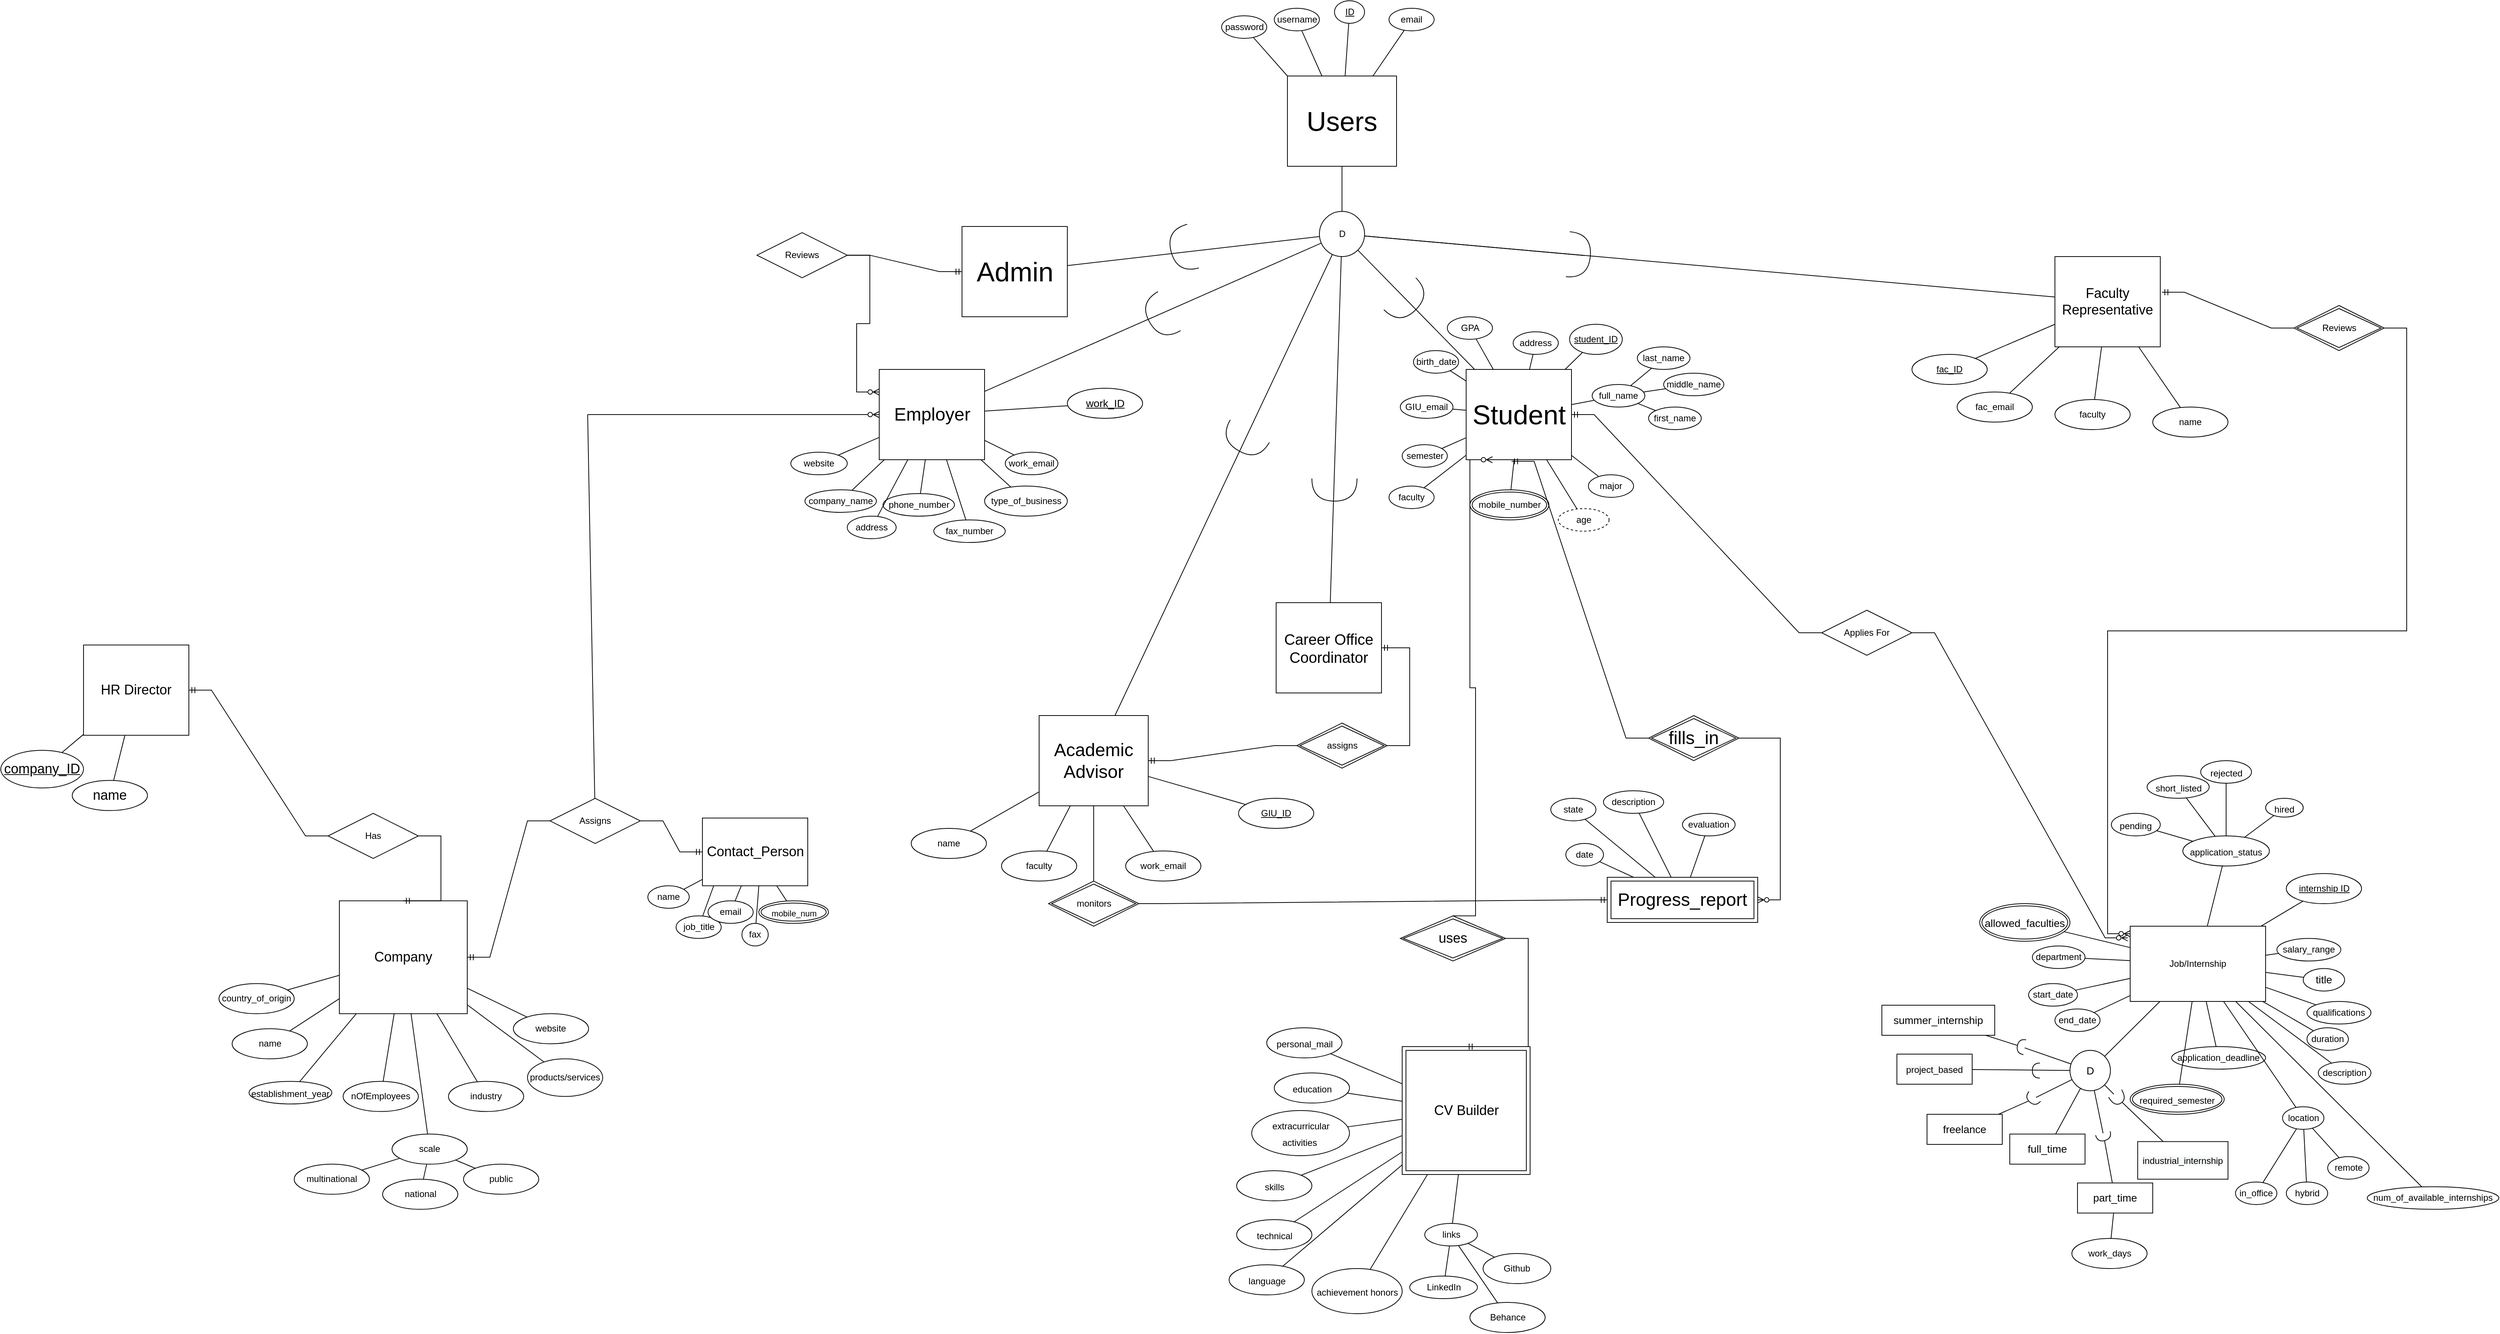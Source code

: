<mxfile version="15.7.3" type="github">
  <diagram id="BTSECrfvzCVwRJHnbUCh" name="Page-1">
    <mxGraphModel dx="3122" dy="-1472" grid="1" gridSize="10" guides="1" tooltips="1" connect="1" arrows="1" fold="1" page="1" pageScale="1" pageWidth="850" pageHeight="1100" math="0" shadow="0">
      <root>
        <mxCell id="0" />
        <mxCell id="1" parent="0" />
        <mxCell id="SrommGHa16pYw0LAVB4a-3" value="&lt;font style=&quot;font-size: 36px&quot;&gt;Student&lt;/font&gt;" style="rounded=0;whiteSpace=wrap;html=1;" parent="1" vertex="1">
          <mxGeometry x="417.5" y="2850" width="140" height="120" as="geometry" />
        </mxCell>
        <mxCell id="SrommGHa16pYw0LAVB4a-4" value="&lt;font style=&quot;font-size: 24px&quot;&gt;Employer&lt;/font&gt;" style="rounded=0;whiteSpace=wrap;html=1;" parent="1" vertex="1">
          <mxGeometry x="-362.5" y="2850" width="140" height="120" as="geometry" />
        </mxCell>
        <mxCell id="SrommGHa16pYw0LAVB4a-5" value="&lt;font style=&quot;font-size: 36px&quot;&gt;Admin&lt;/font&gt;" style="rounded=0;whiteSpace=wrap;html=1;" parent="1" vertex="1">
          <mxGeometry x="-252.5" y="2660" width="140" height="120" as="geometry" />
        </mxCell>
        <mxCell id="SrommGHa16pYw0LAVB4a-6" value="&lt;font style=&quot;font-size: 18px&quot;&gt;Faculty Representative&lt;/font&gt;" style="rounded=0;whiteSpace=wrap;html=1;" parent="1" vertex="1">
          <mxGeometry x="1200" y="2700" width="140" height="120" as="geometry" />
        </mxCell>
        <mxCell id="SrommGHa16pYw0LAVB4a-7" value="&lt;font style=&quot;font-size: 20px&quot;&gt;Career Office&lt;br&gt;Coordinator&lt;/font&gt;" style="rounded=0;whiteSpace=wrap;html=1;" parent="1" vertex="1">
          <mxGeometry x="165" y="3160" width="140" height="120" as="geometry" />
        </mxCell>
        <mxCell id="SrommGHa16pYw0LAVB4a-8" value="&lt;font style=&quot;font-size: 24px&quot;&gt;Academic Advisor&lt;/font&gt;" style="rounded=0;whiteSpace=wrap;html=1;" parent="1" vertex="1">
          <mxGeometry x="-150" y="3310" width="145" height="120" as="geometry" />
        </mxCell>
        <mxCell id="SrommGHa16pYw0LAVB4a-27" value="&lt;font style=&quot;font-size: 36px&quot;&gt;Users&lt;/font&gt;" style="rounded=0;whiteSpace=wrap;html=1;" parent="1" vertex="1">
          <mxGeometry x="180" y="2460" width="145" height="120" as="geometry" />
        </mxCell>
        <mxCell id="SrommGHa16pYw0LAVB4a-28" value="username" style="ellipse;whiteSpace=wrap;html=1;" parent="1" vertex="1">
          <mxGeometry x="162.5" y="2370" width="60" height="30" as="geometry" />
        </mxCell>
        <mxCell id="SrommGHa16pYw0LAVB4a-29" value="password" style="ellipse;whiteSpace=wrap;html=1;" parent="1" vertex="1">
          <mxGeometry x="92.5" y="2380" width="60" height="30" as="geometry" />
        </mxCell>
        <mxCell id="SrommGHa16pYw0LAVB4a-30" value="&lt;u&gt;ID&lt;/u&gt;" style="ellipse;whiteSpace=wrap;html=1;" parent="1" vertex="1">
          <mxGeometry x="242.5" y="2360" width="40" height="30" as="geometry" />
        </mxCell>
        <mxCell id="SrommGHa16pYw0LAVB4a-31" value="email" style="ellipse;whiteSpace=wrap;html=1;" parent="1" vertex="1">
          <mxGeometry x="315" y="2370" width="60" height="30" as="geometry" />
        </mxCell>
        <mxCell id="SrommGHa16pYw0LAVB4a-32" value="" style="endArrow=none;html=1;rounded=0;" parent="1" source="SrommGHa16pYw0LAVB4a-27" target="SrommGHa16pYw0LAVB4a-31" edge="1">
          <mxGeometry width="50" height="50" relative="1" as="geometry">
            <mxPoint x="295" y="2460" as="sourcePoint" />
            <mxPoint x="320" y="2440" as="targetPoint" />
          </mxGeometry>
        </mxCell>
        <mxCell id="SrommGHa16pYw0LAVB4a-33" value="" style="endArrow=none;html=1;rounded=0;" parent="1" source="SrommGHa16pYw0LAVB4a-27" target="SrommGHa16pYw0LAVB4a-30" edge="1">
          <mxGeometry width="50" height="50" relative="1" as="geometry">
            <mxPoint x="262.5" y="2460" as="sourcePoint" />
            <mxPoint x="282.5" y="2440" as="targetPoint" />
          </mxGeometry>
        </mxCell>
        <mxCell id="SrommGHa16pYw0LAVB4a-34" value="" style="endArrow=none;html=1;rounded=0;" parent="1" source="SrommGHa16pYw0LAVB4a-27" target="SrommGHa16pYw0LAVB4a-28" edge="1">
          <mxGeometry width="50" height="50" relative="1" as="geometry">
            <mxPoint x="160" y="2480" as="sourcePoint" />
            <mxPoint x="220" y="2440" as="targetPoint" />
          </mxGeometry>
        </mxCell>
        <mxCell id="SrommGHa16pYw0LAVB4a-35" value="" style="endArrow=none;html=1;rounded=0;exitX=0;exitY=0;exitDx=0;exitDy=0;" parent="1" source="SrommGHa16pYw0LAVB4a-27" target="SrommGHa16pYw0LAVB4a-29" edge="1">
          <mxGeometry width="50" height="50" relative="1" as="geometry">
            <mxPoint x="340" y="2510" as="sourcePoint" />
            <mxPoint x="370" y="2470" as="targetPoint" />
          </mxGeometry>
        </mxCell>
        <mxCell id="SrommGHa16pYw0LAVB4a-37" value="full_name" style="ellipse;whiteSpace=wrap;html=1;" parent="1" vertex="1">
          <mxGeometry x="585" y="2870" width="70" height="30" as="geometry" />
        </mxCell>
        <mxCell id="SrommGHa16pYw0LAVB4a-39" value="first_name" style="ellipse;whiteSpace=wrap;html=1;" parent="1" vertex="1">
          <mxGeometry x="660" y="2900" width="70" height="30" as="geometry" />
        </mxCell>
        <mxCell id="SrommGHa16pYw0LAVB4a-40" value="middle_name" style="ellipse;whiteSpace=wrap;html=1;" parent="1" vertex="1">
          <mxGeometry x="680" y="2855" width="80" height="30" as="geometry" />
        </mxCell>
        <mxCell id="SrommGHa16pYw0LAVB4a-43" value="last_name" style="ellipse;whiteSpace=wrap;html=1;" parent="1" vertex="1">
          <mxGeometry x="645" y="2820" width="70" height="30" as="geometry" />
        </mxCell>
        <mxCell id="SrommGHa16pYw0LAVB4a-44" value="&lt;u&gt;student_ID&lt;/u&gt;" style="ellipse;whiteSpace=wrap;html=1;" parent="1" vertex="1">
          <mxGeometry x="555" y="2790" width="70" height="40" as="geometry" />
        </mxCell>
        <mxCell id="SrommGHa16pYw0LAVB4a-45" value="GIU_email" style="ellipse;whiteSpace=wrap;html=1;" parent="1" vertex="1">
          <mxGeometry x="330" y="2885" width="70" height="30" as="geometry" />
        </mxCell>
        <mxCell id="SrommGHa16pYw0LAVB4a-51" value="birth_date" style="ellipse;whiteSpace=wrap;html=1;" parent="1" vertex="1">
          <mxGeometry x="347.5" y="2825" width="60" height="30" as="geometry" />
        </mxCell>
        <mxCell id="SrommGHa16pYw0LAVB4a-53" value="semester" style="ellipse;whiteSpace=wrap;html=1;" parent="1" vertex="1">
          <mxGeometry x="332.5" y="2950" width="60" height="30" as="geometry" />
        </mxCell>
        <mxCell id="SrommGHa16pYw0LAVB4a-54" value="faculty" style="ellipse;whiteSpace=wrap;html=1;" parent="1" vertex="1">
          <mxGeometry x="315" y="3005" width="60" height="30" as="geometry" />
        </mxCell>
        <mxCell id="SrommGHa16pYw0LAVB4a-55" value="major" style="ellipse;whiteSpace=wrap;html=1;" parent="1" vertex="1">
          <mxGeometry x="580" y="2990" width="60" height="30" as="geometry" />
        </mxCell>
        <mxCell id="SrommGHa16pYw0LAVB4a-56" value="GPA" style="ellipse;whiteSpace=wrap;html=1;" parent="1" vertex="1">
          <mxGeometry x="392.5" y="2780" width="60" height="30" as="geometry" />
        </mxCell>
        <mxCell id="SrommGHa16pYw0LAVB4a-57" value="address" style="ellipse;whiteSpace=wrap;html=1;" parent="1" vertex="1">
          <mxGeometry x="480" y="2800" width="60" height="30" as="geometry" />
        </mxCell>
        <mxCell id="SrommGHa16pYw0LAVB4a-68" value="mobile_number" style="ellipse;shape=doubleEllipse;margin=3;whiteSpace=wrap;html=1;align=center;fontSize=12;" parent="1" vertex="1">
          <mxGeometry x="422.5" y="3010" width="105" height="40" as="geometry" />
        </mxCell>
        <mxCell id="SrommGHa16pYw0LAVB4a-83" value="" style="edgeStyle=entityRelationEdgeStyle;fontSize=12;html=1;endArrow=ERzeroToMany;startArrow=none;rounded=0;entryX=-0.018;entryY=0.155;entryDx=0;entryDy=0;entryPerimeter=0;" parent="1" source="Btcamv6DFYai6Q_pgWEP-4" edge="1">
          <mxGeometry width="100" height="100" relative="1" as="geometry">
            <mxPoint x="1022.5" y="3200" as="sourcePoint" />
            <mxPoint x="1296.76" y="3605.51" as="targetPoint" />
          </mxGeometry>
        </mxCell>
        <mxCell id="SrommGHa16pYw0LAVB4a-84" value="" style="edgeStyle=entityRelationEdgeStyle;fontSize=12;html=1;endArrow=none;startArrow=ERmandOne;rounded=0;" parent="1" source="SrommGHa16pYw0LAVB4a-3" target="Btcamv6DFYai6Q_pgWEP-4" edge="1">
          <mxGeometry width="100" height="100" relative="1" as="geometry">
            <mxPoint x="832.5" y="3190" as="sourcePoint" />
            <mxPoint x="892.5" y="3200" as="targetPoint" />
          </mxGeometry>
        </mxCell>
        <mxCell id="SrommGHa16pYw0LAVB4a-85" value="&lt;font style=&quot;font-size: 12px&quot;&gt;application_status&lt;/font&gt;" style="ellipse;whiteSpace=wrap;html=1;align=center;fontSize=18;" parent="1" vertex="1">
          <mxGeometry x="1370" y="3470" width="115" height="40" as="geometry" />
        </mxCell>
        <mxCell id="SrommGHa16pYw0LAVB4a-86" value="&lt;font style=&quot;font-size: 12px&quot;&gt;pending&lt;/font&gt;" style="ellipse;whiteSpace=wrap;html=1;align=center;fontSize=18;" parent="1" vertex="1">
          <mxGeometry x="1275" y="3440" width="65" height="30" as="geometry" />
        </mxCell>
        <mxCell id="SrommGHa16pYw0LAVB4a-87" value="&lt;font style=&quot;font-size: 12px&quot;&gt;short_listed&lt;/font&gt;" style="ellipse;whiteSpace=wrap;html=1;align=center;fontSize=18;" parent="1" vertex="1">
          <mxGeometry x="1322.5" y="3390" width="82.5" height="30" as="geometry" />
        </mxCell>
        <mxCell id="SrommGHa16pYw0LAVB4a-88" value="&lt;font style=&quot;font-size: 12px&quot;&gt;rejected&lt;/font&gt;" style="ellipse;whiteSpace=wrap;html=1;align=center;fontSize=18;" parent="1" vertex="1">
          <mxGeometry x="1393.75" y="3370" width="67.5" height="30" as="geometry" />
        </mxCell>
        <mxCell id="SrommGHa16pYw0LAVB4a-89" value="&lt;font style=&quot;font-size: 12px&quot;&gt;hired&lt;/font&gt;" style="ellipse;whiteSpace=wrap;html=1;align=center;fontSize=18;" parent="1" vertex="1">
          <mxGeometry x="1480" y="3420" width="50" height="25" as="geometry" />
        </mxCell>
        <mxCell id="SrommGHa16pYw0LAVB4a-91" value="" style="endArrow=none;html=1;rounded=0;fontSize=12;" parent="1" source="SrommGHa16pYw0LAVB4a-86" target="SrommGHa16pYw0LAVB4a-85" edge="1">
          <mxGeometry relative="1" as="geometry">
            <mxPoint x="1152.5" y="3500" as="sourcePoint" />
            <mxPoint x="1312.5" y="3500" as="targetPoint" />
          </mxGeometry>
        </mxCell>
        <mxCell id="SrommGHa16pYw0LAVB4a-92" value="" style="endArrow=none;html=1;rounded=0;fontSize=12;" parent="1" source="SrommGHa16pYw0LAVB4a-87" target="SrommGHa16pYw0LAVB4a-85" edge="1">
          <mxGeometry relative="1" as="geometry">
            <mxPoint x="1385.0" y="3540" as="sourcePoint" />
            <mxPoint x="1469.955" y="3510" as="targetPoint" />
          </mxGeometry>
        </mxCell>
        <mxCell id="SrommGHa16pYw0LAVB4a-93" value="" style="endArrow=none;html=1;rounded=0;fontSize=12;" parent="1" source="SrommGHa16pYw0LAVB4a-88" target="SrommGHa16pYw0LAVB4a-85" edge="1">
          <mxGeometry relative="1" as="geometry">
            <mxPoint x="1377.52" y="3540" as="sourcePoint" />
            <mxPoint x="1462.475" y="3510" as="targetPoint" />
          </mxGeometry>
        </mxCell>
        <mxCell id="SrommGHa16pYw0LAVB4a-94" value="" style="endArrow=none;html=1;rounded=0;fontSize=12;" parent="1" source="SrommGHa16pYw0LAVB4a-85" target="SrommGHa16pYw0LAVB4a-89" edge="1">
          <mxGeometry relative="1" as="geometry">
            <mxPoint x="1450.05" y="3572.5" as="sourcePoint" />
            <mxPoint x="1535.005" y="3542.5" as="targetPoint" />
          </mxGeometry>
        </mxCell>
        <mxCell id="SrommGHa16pYw0LAVB4a-95" value="" style="endArrow=none;html=1;rounded=0;fontSize=12;" parent="1" source="SrommGHa16pYw0LAVB4a-85" edge="1">
          <mxGeometry relative="1" as="geometry">
            <mxPoint x="1292.5" y="3340" as="sourcePoint" />
            <mxPoint x="1402.499" y="3590.01" as="targetPoint" />
          </mxGeometry>
        </mxCell>
        <mxCell id="Lkmf8EzCWm1hWrgWqMC2-1" value="company_name" style="ellipse;whiteSpace=wrap;html=1;" parent="1" vertex="1">
          <mxGeometry x="-461.25" y="3010" width="95" height="30" as="geometry" />
        </mxCell>
        <mxCell id="Lkmf8EzCWm1hWrgWqMC2-2" value="address" style="ellipse;whiteSpace=wrap;html=1;" parent="1" vertex="1">
          <mxGeometry x="-405" y="3045" width="65" height="30" as="geometry" />
        </mxCell>
        <mxCell id="Lkmf8EzCWm1hWrgWqMC2-3" value="phone_number" style="ellipse;whiteSpace=wrap;html=1;" parent="1" vertex="1">
          <mxGeometry x="-357.5" y="3015" width="95" height="30" as="geometry" />
        </mxCell>
        <mxCell id="Lkmf8EzCWm1hWrgWqMC2-4" value="fax_number" style="ellipse;whiteSpace=wrap;html=1;" parent="1" vertex="1">
          <mxGeometry x="-290" y="3050" width="95" height="30" as="geometry" />
        </mxCell>
        <mxCell id="Lkmf8EzCWm1hWrgWqMC2-5" value="work_email" style="ellipse;whiteSpace=wrap;html=1;" parent="1" vertex="1">
          <mxGeometry x="-195" y="2960" width="70" height="30" as="geometry" />
        </mxCell>
        <mxCell id="Lkmf8EzCWm1hWrgWqMC2-6" value="website" style="ellipse;whiteSpace=wrap;html=1;" parent="1" vertex="1">
          <mxGeometry x="-480" y="2960" width="75" height="30" as="geometry" />
        </mxCell>
        <mxCell id="Lkmf8EzCWm1hWrgWqMC2-7" value="type_of_business" style="ellipse;whiteSpace=wrap;html=1;" parent="1" vertex="1">
          <mxGeometry x="-222.5" y="3005" width="110" height="40" as="geometry" />
        </mxCell>
        <mxCell id="Lkmf8EzCWm1hWrgWqMC2-22" value="&lt;font style=&quot;font-size: 14px&quot;&gt;title&lt;/font&gt;" style="ellipse;whiteSpace=wrap;html=1;" parent="1" vertex="1">
          <mxGeometry x="1530" y="3646.26" width="55" height="30" as="geometry" />
        </mxCell>
        <mxCell id="Lkmf8EzCWm1hWrgWqMC2-23" value="description" style="ellipse;whiteSpace=wrap;html=1;" parent="1" vertex="1">
          <mxGeometry x="1550" y="3770.01" width="70" height="30" as="geometry" />
        </mxCell>
        <mxCell id="Lkmf8EzCWm1hWrgWqMC2-24" value="department" style="ellipse;whiteSpace=wrap;html=1;" parent="1" vertex="1">
          <mxGeometry x="1170" y="3616.26" width="70" height="30" as="geometry" />
        </mxCell>
        <mxCell id="Lkmf8EzCWm1hWrgWqMC2-25" value="start_date" style="ellipse;whiteSpace=wrap;html=1;" parent="1" vertex="1">
          <mxGeometry x="1165" y="3666.26" width="65" height="30" as="geometry" />
        </mxCell>
        <mxCell id="Lkmf8EzCWm1hWrgWqMC2-26" value="end_date" style="ellipse;whiteSpace=wrap;html=1;" parent="1" vertex="1">
          <mxGeometry x="1200" y="3700.01" width="60" height="30" as="geometry" />
        </mxCell>
        <mxCell id="Lkmf8EzCWm1hWrgWqMC2-27" value="duration" style="ellipse;whiteSpace=wrap;html=1;" parent="1" vertex="1">
          <mxGeometry x="1535" y="3725.01" width="55" height="30" as="geometry" />
        </mxCell>
        <mxCell id="Lkmf8EzCWm1hWrgWqMC2-28" value="application_deadline" style="ellipse;whiteSpace=wrap;html=1;" parent="1" vertex="1">
          <mxGeometry x="1355" y="3750.01" width="125" height="30" as="geometry" />
        </mxCell>
        <mxCell id="Lkmf8EzCWm1hWrgWqMC2-29" value="num_of_available_internships" style="ellipse;whiteSpace=wrap;html=1;" parent="1" vertex="1">
          <mxGeometry x="1615" y="3936.26" width="175" height="30" as="geometry" />
        </mxCell>
        <mxCell id="Lkmf8EzCWm1hWrgWqMC2-31" value="&lt;font style=&quot;font-size: 14px&quot;&gt;allowed_faculties&lt;/font&gt;" style="ellipse;shape=doubleEllipse;margin=3;whiteSpace=wrap;html=1;align=center;fontSize=18;" parent="1" vertex="1">
          <mxGeometry x="1100" y="3560.01" width="120" height="50" as="geometry" />
        </mxCell>
        <mxCell id="Lkmf8EzCWm1hWrgWqMC2-32" value="salary_range" style="ellipse;whiteSpace=wrap;html=1;" parent="1" vertex="1">
          <mxGeometry x="1495" y="3606.26" width="85" height="30" as="geometry" />
        </mxCell>
        <mxCell id="Lkmf8EzCWm1hWrgWqMC2-33" value="qualifications" style="ellipse;whiteSpace=wrap;html=1;" parent="1" vertex="1">
          <mxGeometry x="1535" y="3690.01" width="85" height="30" as="geometry" />
        </mxCell>
        <mxCell id="Lkmf8EzCWm1hWrgWqMC2-35" value="&lt;font style=&quot;font-size: 12px&quot;&gt;required_semester&lt;/font&gt;" style="ellipse;shape=doubleEllipse;margin=3;whiteSpace=wrap;html=1;align=center;fontSize=18;" parent="1" vertex="1">
          <mxGeometry x="1300" y="3800.01" width="125" height="40" as="geometry" />
        </mxCell>
        <mxCell id="Lkmf8EzCWm1hWrgWqMC2-37" value="location" style="ellipse;whiteSpace=wrap;html=1;" parent="1" vertex="1">
          <mxGeometry x="1502.5" y="3830.01" width="55" height="30" as="geometry" />
        </mxCell>
        <mxCell id="Lkmf8EzCWm1hWrgWqMC2-55" value="remote" style="ellipse;whiteSpace=wrap;html=1;" parent="1" vertex="1">
          <mxGeometry x="1562.5" y="3896.26" width="55" height="30" as="geometry" />
        </mxCell>
        <mxCell id="Lkmf8EzCWm1hWrgWqMC2-56" value="hybrid" style="ellipse;whiteSpace=wrap;html=1;" parent="1" vertex="1">
          <mxGeometry x="1507.5" y="3930.01" width="55" height="30" as="geometry" />
        </mxCell>
        <mxCell id="Lkmf8EzCWm1hWrgWqMC2-57" value="in_office" style="ellipse;whiteSpace=wrap;html=1;" parent="1" vertex="1">
          <mxGeometry x="1440" y="3930.01" width="55" height="30" as="geometry" />
        </mxCell>
        <mxCell id="Lkmf8EzCWm1hWrgWqMC2-58" value="" style="endArrow=none;html=1;rounded=0;fontSize=12;" parent="1" source="Lkmf8EzCWm1hWrgWqMC2-37" target="Lkmf8EzCWm1hWrgWqMC2-55" edge="1">
          <mxGeometry relative="1" as="geometry">
            <mxPoint x="1737.5" y="3925.01" as="sourcePoint" />
            <mxPoint x="1812.5" y="3925.01" as="targetPoint" />
          </mxGeometry>
        </mxCell>
        <mxCell id="Lkmf8EzCWm1hWrgWqMC2-59" value="" style="endArrow=none;html=1;rounded=0;fontSize=12;" parent="1" source="Lkmf8EzCWm1hWrgWqMC2-37" target="Lkmf8EzCWm1hWrgWqMC2-56" edge="1">
          <mxGeometry relative="1" as="geometry">
            <mxPoint x="1802.5" y="3940.01" as="sourcePoint" />
            <mxPoint x="1877.5" y="3940.01" as="targetPoint" />
          </mxGeometry>
        </mxCell>
        <mxCell id="Lkmf8EzCWm1hWrgWqMC2-60" value="" style="endArrow=none;html=1;rounded=0;fontSize=12;" parent="1" source="Lkmf8EzCWm1hWrgWqMC2-37" target="Lkmf8EzCWm1hWrgWqMC2-57" edge="1">
          <mxGeometry relative="1" as="geometry">
            <mxPoint x="1677.5" y="3970.01" as="sourcePoint" />
            <mxPoint x="1752.5" y="3970.01" as="targetPoint" />
          </mxGeometry>
        </mxCell>
        <mxCell id="bsv-OzgBtJs6Rzj88o-v-1" value="Progress_report" style="shape=ext;margin=3;double=1;whiteSpace=wrap;html=1;align=center;fontSize=24;" parent="1" vertex="1">
          <mxGeometry x="605" y="3525.01" width="200" height="60" as="geometry" />
        </mxCell>
        <mxCell id="bsv-OzgBtJs6Rzj88o-v-3" value="state" style="ellipse;whiteSpace=wrap;html=1;align=center;" parent="1" vertex="1">
          <mxGeometry x="530" y="3420" width="60" height="30" as="geometry" />
        </mxCell>
        <mxCell id="bsv-OzgBtJs6Rzj88o-v-4" value="description" style="ellipse;whiteSpace=wrap;html=1;align=center;" parent="1" vertex="1">
          <mxGeometry x="600" y="3410" width="80" height="30" as="geometry" />
        </mxCell>
        <mxCell id="bsv-OzgBtJs6Rzj88o-v-5" value="date" style="ellipse;whiteSpace=wrap;html=1;align=center;" parent="1" vertex="1">
          <mxGeometry x="550" y="3480.01" width="50" height="30" as="geometry" />
        </mxCell>
        <mxCell id="bsv-OzgBtJs6Rzj88o-v-6" value="evaluation" style="ellipse;whiteSpace=wrap;html=1;align=center;" parent="1" vertex="1">
          <mxGeometry x="705" y="3440" width="70" height="30" as="geometry" />
        </mxCell>
        <mxCell id="bsv-OzgBtJs6Rzj88o-v-8" value="" style="endArrow=none;html=1;rounded=0;fontSize=12;" parent="1" source="bsv-OzgBtJs6Rzj88o-v-1" target="bsv-OzgBtJs6Rzj88o-v-4" edge="1">
          <mxGeometry relative="1" as="geometry">
            <mxPoint x="632.5" y="3425.01" as="sourcePoint" />
            <mxPoint x="718.271" y="3439.996" as="targetPoint" />
          </mxGeometry>
        </mxCell>
        <mxCell id="bsv-OzgBtJs6Rzj88o-v-9" value="" style="endArrow=none;html=1;rounded=0;fontSize=12;" parent="1" source="bsv-OzgBtJs6Rzj88o-v-1" target="bsv-OzgBtJs6Rzj88o-v-3" edge="1">
          <mxGeometry relative="1" as="geometry">
            <mxPoint x="642.5" y="3435.01" as="sourcePoint" />
            <mxPoint x="647.842" y="3449.488" as="targetPoint" />
          </mxGeometry>
        </mxCell>
        <mxCell id="bsv-OzgBtJs6Rzj88o-v-10" value="" style="endArrow=none;html=1;rounded=0;fontSize=12;" parent="1" source="bsv-OzgBtJs6Rzj88o-v-1" target="bsv-OzgBtJs6Rzj88o-v-6" edge="1">
          <mxGeometry relative="1" as="geometry">
            <mxPoint x="652.5" y="3445.01" as="sourcePoint" />
            <mxPoint x="694.955" y="3415.01" as="targetPoint" />
          </mxGeometry>
        </mxCell>
        <mxCell id="bsv-OzgBtJs6Rzj88o-v-11" value="" style="endArrow=none;html=1;rounded=0;fontSize=12;" parent="1" source="bsv-OzgBtJs6Rzj88o-v-1" target="bsv-OzgBtJs6Rzj88o-v-5" edge="1">
          <mxGeometry relative="1" as="geometry">
            <mxPoint x="562.5" y="3455.01" as="sourcePoint" />
            <mxPoint x="704.955" y="3425.01" as="targetPoint" />
          </mxGeometry>
        </mxCell>
        <mxCell id="bsv-OzgBtJs6Rzj88o-v-12" value="&lt;font style=&quot;font-size: 24px&quot;&gt;fills_in&lt;/font&gt;" style="shape=rhombus;double=1;perimeter=rhombusPerimeter;whiteSpace=wrap;html=1;align=center;" parent="1" vertex="1">
          <mxGeometry x="660" y="3310" width="120" height="60" as="geometry" />
        </mxCell>
        <mxCell id="bsv-OzgBtJs6Rzj88o-v-16" value="" style="edgeStyle=entityRelationEdgeStyle;fontSize=12;html=1;endArrow=none;startArrow=ERmandOne;rounded=0;exitX=0.431;exitY=1.018;exitDx=0;exitDy=0;exitPerimeter=0;" parent="1" source="SrommGHa16pYw0LAVB4a-3" target="bsv-OzgBtJs6Rzj88o-v-12" edge="1">
          <mxGeometry width="100" height="100" relative="1" as="geometry">
            <mxPoint x="727.5" y="3200" as="sourcePoint" />
            <mxPoint x="532.5" y="3460" as="targetPoint" />
          </mxGeometry>
        </mxCell>
        <mxCell id="bsv-OzgBtJs6Rzj88o-v-17" value="" style="edgeStyle=entityRelationEdgeStyle;fontSize=12;html=1;endArrow=ERzeroToMany;startArrow=none;rounded=0;" parent="1" source="bsv-OzgBtJs6Rzj88o-v-12" target="bsv-OzgBtJs6Rzj88o-v-1" edge="1">
          <mxGeometry width="100" height="100" relative="1" as="geometry">
            <mxPoint x="657.5" y="3360" as="sourcePoint" />
            <mxPoint x="642.5" y="3475" as="targetPoint" />
          </mxGeometry>
        </mxCell>
        <mxCell id="bsv-OzgBtJs6Rzj88o-v-18" value="&lt;font style=&quot;font-size: 18px&quot;&gt;Contact_Person&lt;/font&gt;" style="rounded=0;whiteSpace=wrap;html=1;" parent="1" vertex="1">
          <mxGeometry x="-597.5" y="3446.26" width="140" height="90" as="geometry" />
        </mxCell>
        <mxCell id="bsv-OzgBtJs6Rzj88o-v-21" value="job_title" style="ellipse;whiteSpace=wrap;html=1;" parent="1" vertex="1">
          <mxGeometry x="-632.5" y="3576.26" width="60" height="30" as="geometry" />
        </mxCell>
        <mxCell id="bsv-OzgBtJs6Rzj88o-v-22" value="email" style="ellipse;whiteSpace=wrap;html=1;" parent="1" vertex="1">
          <mxGeometry x="-590" y="3556.26" width="60" height="30" as="geometry" />
        </mxCell>
        <mxCell id="bsv-OzgBtJs6Rzj88o-v-23" value="fax" style="ellipse;whiteSpace=wrap;html=1;" parent="1" vertex="1">
          <mxGeometry x="-545" y="3586.26" width="35" height="30" as="geometry" />
        </mxCell>
        <mxCell id="bsv-OzgBtJs6Rzj88o-v-25" value="" style="endArrow=none;html=1;rounded=0;" parent="1" source="TxsOC6oO154zUz7L_qCr-115" target="bsv-OzgBtJs6Rzj88o-v-18" edge="1">
          <mxGeometry width="50" height="50" relative="1" as="geometry">
            <mxPoint x="-627.5" y="3546.26" as="sourcePoint" />
            <mxPoint x="-597.5" y="3506.26" as="targetPoint" />
          </mxGeometry>
        </mxCell>
        <mxCell id="bsv-OzgBtJs6Rzj88o-v-26" value="" style="endArrow=none;html=1;rounded=0;" parent="1" source="bsv-OzgBtJs6Rzj88o-v-21" edge="1">
          <mxGeometry width="50" height="50" relative="1" as="geometry">
            <mxPoint x="-602.5" y="3568.76" as="sourcePoint" />
            <mxPoint x="-582.5" y="3536.26" as="targetPoint" />
          </mxGeometry>
        </mxCell>
        <mxCell id="bsv-OzgBtJs6Rzj88o-v-27" value="" style="endArrow=none;html=1;rounded=0;" parent="1" source="bsv-OzgBtJs6Rzj88o-v-22" target="bsv-OzgBtJs6Rzj88o-v-18" edge="1">
          <mxGeometry width="50" height="50" relative="1" as="geometry">
            <mxPoint x="-607.5" y="3566.26" as="sourcePoint" />
            <mxPoint x="-577.5" y="3533.76" as="targetPoint" />
          </mxGeometry>
        </mxCell>
        <mxCell id="bsv-OzgBtJs6Rzj88o-v-28" value="" style="endArrow=none;html=1;rounded=0;" parent="1" source="bsv-OzgBtJs6Rzj88o-v-23" edge="1">
          <mxGeometry width="50" height="50" relative="1" as="geometry">
            <mxPoint x="-540" y="3568.76" as="sourcePoint" />
            <mxPoint x="-522.5" y="3536.26" as="targetPoint" />
          </mxGeometry>
        </mxCell>
        <mxCell id="bsv-OzgBtJs6Rzj88o-v-30" value="&lt;font style=&quot;font-size: 11px&quot;&gt;mobile_num&lt;/font&gt;" style="ellipse;shape=doubleEllipse;margin=3;whiteSpace=wrap;html=1;align=center;fontSize=18;" parent="1" vertex="1">
          <mxGeometry x="-522.5" y="3556.26" width="92.5" height="30" as="geometry" />
        </mxCell>
        <mxCell id="bsv-OzgBtJs6Rzj88o-v-32" value="" style="endArrow=none;html=1;rounded=0;" parent="1" source="bsv-OzgBtJs6Rzj88o-v-30" target="bsv-OzgBtJs6Rzj88o-v-18" edge="1">
          <mxGeometry width="50" height="50" relative="1" as="geometry">
            <mxPoint x="-517.5" y="3596.26" as="sourcePoint" />
            <mxPoint x="-512.5" y="3546.26" as="targetPoint" />
          </mxGeometry>
        </mxCell>
        <mxCell id="TxsOC6oO154zUz7L_qCr-1" value="age" style="ellipse;whiteSpace=wrap;html=1;align=center;dashed=1;" parent="1" vertex="1">
          <mxGeometry x="540" y="3035" width="67.5" height="30" as="geometry" />
        </mxCell>
        <mxCell id="TxsOC6oO154zUz7L_qCr-2" value="GIU_ID" style="ellipse;whiteSpace=wrap;html=1;align=center;fontStyle=4;" parent="1" vertex="1">
          <mxGeometry x="115" y="3420" width="100" height="40" as="geometry" />
        </mxCell>
        <mxCell id="TxsOC6oO154zUz7L_qCr-3" value="work_email" style="ellipse;whiteSpace=wrap;html=1;align=center;" parent="1" vertex="1">
          <mxGeometry x="-35" y="3490" width="100" height="40" as="geometry" />
        </mxCell>
        <mxCell id="TxsOC6oO154zUz7L_qCr-4" value="faculty" style="ellipse;whiteSpace=wrap;html=1;align=center;" parent="1" vertex="1">
          <mxGeometry x="-200" y="3490" width="100" height="40" as="geometry" />
        </mxCell>
        <mxCell id="TxsOC6oO154zUz7L_qCr-6" value="" style="endArrow=none;html=1;rounded=0;" parent="1" source="SrommGHa16pYw0LAVB4a-8" target="TxsOC6oO154zUz7L_qCr-2" edge="1">
          <mxGeometry relative="1" as="geometry">
            <mxPoint x="155" y="3220" as="sourcePoint" />
            <mxPoint x="315" y="3220" as="targetPoint" />
          </mxGeometry>
        </mxCell>
        <mxCell id="TxsOC6oO154zUz7L_qCr-8" value="" style="endArrow=none;html=1;rounded=0;" parent="1" source="SrommGHa16pYw0LAVB4a-8" target="TxsOC6oO154zUz7L_qCr-3" edge="1">
          <mxGeometry relative="1" as="geometry">
            <mxPoint x="-80" y="3287.817" as="sourcePoint" />
            <mxPoint x="94.203" y="3220.003" as="targetPoint" />
          </mxGeometry>
        </mxCell>
        <mxCell id="TxsOC6oO154zUz7L_qCr-9" value="" style="endArrow=none;html=1;rounded=0;" parent="1" source="SrommGHa16pYw0LAVB4a-8" target="TxsOC6oO154zUz7L_qCr-4" edge="1">
          <mxGeometry relative="1" as="geometry">
            <mxPoint x="45" y="3321.777" as="sourcePoint" />
            <mxPoint x="219.203" y="3253.963" as="targetPoint" />
          </mxGeometry>
        </mxCell>
        <mxCell id="TxsOC6oO154zUz7L_qCr-10" value="" style="endArrow=none;html=1;rounded=0;" parent="1" source="TxsOC6oO154zUz7L_qCr-114" target="SrommGHa16pYw0LAVB4a-8" edge="1">
          <mxGeometry relative="1" as="geometry">
            <mxPoint x="-342.524" y="3148.762" as="sourcePoint" />
            <mxPoint x="229.203" y="3263.963" as="targetPoint" />
          </mxGeometry>
        </mxCell>
        <mxCell id="TxsOC6oO154zUz7L_qCr-11" value="name" style="ellipse;whiteSpace=wrap;html=1;align=center;" parent="1" vertex="1">
          <mxGeometry x="-320" y="3460" width="100" height="40" as="geometry" />
        </mxCell>
        <mxCell id="TxsOC6oO154zUz7L_qCr-12" value="" style="endArrow=none;html=1;rounded=0;" parent="1" source="TxsOC6oO154zUz7L_qCr-11" target="SrommGHa16pYw0LAVB4a-8" edge="1">
          <mxGeometry relative="1" as="geometry">
            <mxPoint x="155" y="3220" as="sourcePoint" />
            <mxPoint x="315" y="3220" as="targetPoint" />
          </mxGeometry>
        </mxCell>
        <mxCell id="TxsOC6oO154zUz7L_qCr-14" value="" style="endArrow=none;html=1;rounded=0;" parent="1" source="SrommGHa16pYw0LAVB4a-6" target="TxsOC6oO154zUz7L_qCr-15" edge="1">
          <mxGeometry relative="1" as="geometry">
            <mxPoint x="1000" y="2770" as="sourcePoint" />
            <mxPoint x="1107.629" y="2816.83" as="targetPoint" />
          </mxGeometry>
        </mxCell>
        <mxCell id="TxsOC6oO154zUz7L_qCr-15" value="fac_ID" style="ellipse;whiteSpace=wrap;html=1;align=center;fontStyle=4;" parent="1" vertex="1">
          <mxGeometry x="1010" y="2830" width="100" height="40" as="geometry" />
        </mxCell>
        <mxCell id="TxsOC6oO154zUz7L_qCr-16" value="name" style="ellipse;whiteSpace=wrap;html=1;align=center;" parent="1" vertex="1">
          <mxGeometry x="1330" y="2900" width="100" height="40" as="geometry" />
        </mxCell>
        <mxCell id="TxsOC6oO154zUz7L_qCr-17" value="fac_email" style="ellipse;whiteSpace=wrap;html=1;align=center;" parent="1" vertex="1">
          <mxGeometry x="1070" y="2880" width="100" height="40" as="geometry" />
        </mxCell>
        <mxCell id="TxsOC6oO154zUz7L_qCr-18" value="faculty" style="ellipse;whiteSpace=wrap;html=1;align=center;" parent="1" vertex="1">
          <mxGeometry x="1200" y="2890" width="100" height="40" as="geometry" />
        </mxCell>
        <mxCell id="TxsOC6oO154zUz7L_qCr-19" value="" style="endArrow=none;html=1;rounded=0;" parent="1" source="TxsOC6oO154zUz7L_qCr-17" target="SrommGHa16pYw0LAVB4a-6" edge="1">
          <mxGeometry relative="1" as="geometry">
            <mxPoint x="1800" y="2770" as="sourcePoint" />
            <mxPoint x="1960" y="2770" as="targetPoint" />
          </mxGeometry>
        </mxCell>
        <mxCell id="TxsOC6oO154zUz7L_qCr-20" value="" style="endArrow=none;html=1;rounded=0;" parent="1" source="TxsOC6oO154zUz7L_qCr-18" target="SrommGHa16pYw0LAVB4a-6" edge="1">
          <mxGeometry relative="1" as="geometry">
            <mxPoint x="1010" y="2780" as="sourcePoint" />
            <mxPoint x="1170" y="2780" as="targetPoint" />
          </mxGeometry>
        </mxCell>
        <mxCell id="TxsOC6oO154zUz7L_qCr-21" value="" style="endArrow=none;html=1;rounded=0;" parent="1" source="TxsOC6oO154zUz7L_qCr-16" target="SrommGHa16pYw0LAVB4a-6" edge="1">
          <mxGeometry relative="1" as="geometry">
            <mxPoint x="1020" y="2790" as="sourcePoint" />
            <mxPoint x="1180" y="2790" as="targetPoint" />
          </mxGeometry>
        </mxCell>
        <mxCell id="TxsOC6oO154zUz7L_qCr-35" value="" style="endArrow=none;html=1;rounded=0;" parent="1" source="qx3YzDs0TzRe65aPe66y-104" target="TxsOC6oO154zUz7L_qCr-36" edge="1">
          <mxGeometry relative="1" as="geometry">
            <mxPoint x="880" y="4181.26" as="sourcePoint" />
            <mxPoint x="1040" y="4181.26" as="targetPoint" />
          </mxGeometry>
        </mxCell>
        <mxCell id="TxsOC6oO154zUz7L_qCr-36" value="work_days" style="ellipse;whiteSpace=wrap;html=1;align=center;" parent="1" vertex="1">
          <mxGeometry x="1222.5" y="4005.01" width="100" height="40" as="geometry" />
        </mxCell>
        <mxCell id="TxsOC6oO154zUz7L_qCr-38" value="" style="endArrow=none;html=1;rounded=0;startArrow=none;" parent="1" source="qx3YzDs0TzRe65aPe66y-125" target="qx3YzDs0TzRe65aPe66y-110" edge="1">
          <mxGeometry width="50" height="50" relative="1" as="geometry">
            <mxPoint x="1200.862" y="3966.263" as="sourcePoint" />
            <mxPoint x="1250" y="3980" as="targetPoint" />
          </mxGeometry>
        </mxCell>
        <mxCell id="TxsOC6oO154zUz7L_qCr-39" value="" style="endArrow=none;html=1;rounded=0;" parent="1" source="qx3YzDs0TzRe65aPe66y-110" target="qx3YzDs0TzRe65aPe66y-106" edge="1">
          <mxGeometry width="50" height="50" relative="1" as="geometry">
            <mxPoint x="1053.382" y="4100.73" as="sourcePoint" />
            <mxPoint x="1193.008" y="3869.426" as="targetPoint" />
          </mxGeometry>
        </mxCell>
        <mxCell id="TxsOC6oO154zUz7L_qCr-43" value="&lt;font style=&quot;font-size: 18px&quot;&gt;HR Director&lt;/font&gt;" style="whiteSpace=wrap;html=1;align=center;" parent="1" vertex="1">
          <mxGeometry x="-1420" y="3216.26" width="140" height="120" as="geometry" />
        </mxCell>
        <mxCell id="TxsOC6oO154zUz7L_qCr-45" value="name" style="ellipse;whiteSpace=wrap;html=1;align=center;fontSize=18;" parent="1" vertex="1">
          <mxGeometry x="-1435" y="3396.26" width="100" height="40" as="geometry" />
        </mxCell>
        <mxCell id="TxsOC6oO154zUz7L_qCr-49" value="" style="endArrow=none;html=1;rounded=0;fontSize=18;" parent="1" source="TxsOC6oO154zUz7L_qCr-43" target="TxsOC6oO154zUz7L_qCr-45" edge="1">
          <mxGeometry relative="1" as="geometry">
            <mxPoint x="-1060" y="3306.26" as="sourcePoint" />
            <mxPoint x="-900" y="3306.26" as="targetPoint" />
          </mxGeometry>
        </mxCell>
        <mxCell id="TxsOC6oO154zUz7L_qCr-50" value="Company" style="whiteSpace=wrap;html=1;align=center;fontSize=18;" parent="1" vertex="1">
          <mxGeometry x="-1080" y="3556.26" width="170" height="150" as="geometry" />
        </mxCell>
        <mxCell id="TxsOC6oO154zUz7L_qCr-54" value="" style="edgeStyle=entityRelationEdgeStyle;fontSize=12;html=1;endArrow=ERmandOne;rounded=0;" parent="1" source="Btcamv6DFYai6Q_pgWEP-2" target="TxsOC6oO154zUz7L_qCr-43" edge="1">
          <mxGeometry width="100" height="100" relative="1" as="geometry">
            <mxPoint x="-1122.5" y="3476.26" as="sourcePoint" />
            <mxPoint x="-950" y="3366.26" as="targetPoint" />
          </mxGeometry>
        </mxCell>
        <mxCell id="TxsOC6oO154zUz7L_qCr-55" value="" style="edgeStyle=entityRelationEdgeStyle;fontSize=12;html=1;endArrow=ERmandOne;rounded=0;entryX=0.5;entryY=0;entryDx=0;entryDy=0;" parent="1" source="Btcamv6DFYai6Q_pgWEP-2" target="TxsOC6oO154zUz7L_qCr-50" edge="1">
          <mxGeometry width="100" height="100" relative="1" as="geometry">
            <mxPoint x="-1002.5" y="3476.26" as="sourcePoint" />
            <mxPoint x="-950" y="3366.26" as="targetPoint" />
          </mxGeometry>
        </mxCell>
        <mxCell id="TxsOC6oO154zUz7L_qCr-60" value="&lt;font style=&quot;font-size: 12px&quot;&gt;establishment_year&lt;/font&gt;" style="ellipse;whiteSpace=wrap;html=1;align=center;fontSize=18;" parent="1" vertex="1">
          <mxGeometry x="-1200" y="3796.26" width="110" height="30" as="geometry" />
        </mxCell>
        <mxCell id="TxsOC6oO154zUz7L_qCr-61" value="country_of_origin" style="ellipse;whiteSpace=wrap;html=1;align=center;fontSize=12;" parent="1" vertex="1">
          <mxGeometry x="-1240" y="3666.26" width="100" height="40" as="geometry" />
        </mxCell>
        <mxCell id="TxsOC6oO154zUz7L_qCr-62" value="industry" style="ellipse;whiteSpace=wrap;html=1;align=center;fontSize=12;" parent="1" vertex="1">
          <mxGeometry x="-935" y="3796.26" width="100" height="40" as="geometry" />
        </mxCell>
        <mxCell id="TxsOC6oO154zUz7L_qCr-63" value="name" style="ellipse;whiteSpace=wrap;html=1;align=center;fontSize=12;" parent="1" vertex="1">
          <mxGeometry x="-1222.5" y="3726.26" width="100" height="40" as="geometry" />
        </mxCell>
        <mxCell id="TxsOC6oO154zUz7L_qCr-64" value="products/services" style="ellipse;whiteSpace=wrap;html=1;align=center;fontSize=12;" parent="1" vertex="1">
          <mxGeometry x="-830" y="3766.26" width="100" height="50" as="geometry" />
        </mxCell>
        <mxCell id="TxsOC6oO154zUz7L_qCr-65" value="nOfEmployees" style="ellipse;whiteSpace=wrap;html=1;align=center;fontSize=12;" parent="1" vertex="1">
          <mxGeometry x="-1075" y="3796.26" width="100" height="40" as="geometry" />
        </mxCell>
        <mxCell id="TxsOC6oO154zUz7L_qCr-67" value="" style="endArrow=none;html=1;rounded=0;fontSize=12;" parent="1" source="TxsOC6oO154zUz7L_qCr-63" target="TxsOC6oO154zUz7L_qCr-50" edge="1">
          <mxGeometry relative="1" as="geometry">
            <mxPoint x="-710" y="3956.26" as="sourcePoint" />
            <mxPoint x="-550" y="3956.26" as="targetPoint" />
          </mxGeometry>
        </mxCell>
        <mxCell id="TxsOC6oO154zUz7L_qCr-68" value="" style="endArrow=none;html=1;rounded=0;fontSize=12;" parent="1" source="TxsOC6oO154zUz7L_qCr-64" target="TxsOC6oO154zUz7L_qCr-50" edge="1">
          <mxGeometry relative="1" as="geometry">
            <mxPoint x="-1080" y="3946.26" as="sourcePoint" />
            <mxPoint x="-920" y="3946.26" as="targetPoint" />
          </mxGeometry>
        </mxCell>
        <mxCell id="TxsOC6oO154zUz7L_qCr-69" value="" style="endArrow=none;html=1;rounded=0;fontSize=12;" parent="1" source="TxsOC6oO154zUz7L_qCr-65" target="TxsOC6oO154zUz7L_qCr-50" edge="1">
          <mxGeometry relative="1" as="geometry">
            <mxPoint x="-1080" y="3946.26" as="sourcePoint" />
            <mxPoint x="-920" y="3946.26" as="targetPoint" />
          </mxGeometry>
        </mxCell>
        <mxCell id="TxsOC6oO154zUz7L_qCr-70" value="" style="endArrow=none;html=1;rounded=0;fontSize=12;" parent="1" source="TxsOC6oO154zUz7L_qCr-50" target="TxsOC6oO154zUz7L_qCr-62" edge="1">
          <mxGeometry relative="1" as="geometry">
            <mxPoint x="-1080" y="3946.26" as="sourcePoint" />
            <mxPoint x="-920" y="3946.26" as="targetPoint" />
          </mxGeometry>
        </mxCell>
        <mxCell id="TxsOC6oO154zUz7L_qCr-71" value="" style="endArrow=none;html=1;rounded=0;fontSize=12;" parent="1" source="TxsOC6oO154zUz7L_qCr-60" target="TxsOC6oO154zUz7L_qCr-50" edge="1">
          <mxGeometry relative="1" as="geometry">
            <mxPoint x="-1080" y="3946.26" as="sourcePoint" />
            <mxPoint x="-920" y="3946.26" as="targetPoint" />
          </mxGeometry>
        </mxCell>
        <mxCell id="TxsOC6oO154zUz7L_qCr-72" value="national" style="ellipse;whiteSpace=wrap;html=1;align=center;fontSize=12;" parent="1" vertex="1">
          <mxGeometry x="-1022.5" y="3926.26" width="100" height="40" as="geometry" />
        </mxCell>
        <mxCell id="TxsOC6oO154zUz7L_qCr-73" value="scale" style="ellipse;whiteSpace=wrap;html=1;align=center;fontSize=12;" parent="1" vertex="1">
          <mxGeometry x="-1010" y="3866.26" width="100" height="40" as="geometry" />
        </mxCell>
        <mxCell id="TxsOC6oO154zUz7L_qCr-74" value="website" style="ellipse;whiteSpace=wrap;html=1;align=center;fontSize=12;" parent="1" vertex="1">
          <mxGeometry x="-848.75" y="3706.26" width="100" height="40" as="geometry" />
        </mxCell>
        <mxCell id="TxsOC6oO154zUz7L_qCr-75" value="multinational" style="ellipse;whiteSpace=wrap;html=1;align=center;fontSize=12;" parent="1" vertex="1">
          <mxGeometry x="-1140" y="3906.26" width="100" height="40" as="geometry" />
        </mxCell>
        <mxCell id="TxsOC6oO154zUz7L_qCr-76" value="public" style="ellipse;whiteSpace=wrap;html=1;align=center;fontSize=12;" parent="1" vertex="1">
          <mxGeometry x="-915" y="3906.26" width="100" height="40" as="geometry" />
        </mxCell>
        <mxCell id="TxsOC6oO154zUz7L_qCr-77" value="" style="endArrow=none;html=1;rounded=0;fontSize=12;" parent="1" source="TxsOC6oO154zUz7L_qCr-50" target="TxsOC6oO154zUz7L_qCr-74" edge="1">
          <mxGeometry relative="1" as="geometry">
            <mxPoint x="-1080" y="3546.26" as="sourcePoint" />
            <mxPoint x="-920" y="3546.26" as="targetPoint" />
          </mxGeometry>
        </mxCell>
        <mxCell id="TxsOC6oO154zUz7L_qCr-78" value="" style="endArrow=none;html=1;rounded=0;fontSize=12;" parent="1" source="TxsOC6oO154zUz7L_qCr-73" target="TxsOC6oO154zUz7L_qCr-72" edge="1">
          <mxGeometry relative="1" as="geometry">
            <mxPoint x="-875" y="3718.623" as="sourcePoint" />
            <mxPoint x="-833.261" y="3727.15" as="targetPoint" />
          </mxGeometry>
        </mxCell>
        <mxCell id="TxsOC6oO154zUz7L_qCr-79" value="" style="endArrow=none;html=1;rounded=0;fontSize=12;" parent="1" source="TxsOC6oO154zUz7L_qCr-73" target="TxsOC6oO154zUz7L_qCr-76" edge="1">
          <mxGeometry relative="1" as="geometry">
            <mxPoint x="-865" y="3728.623" as="sourcePoint" />
            <mxPoint x="-823.261" y="3737.15" as="targetPoint" />
          </mxGeometry>
        </mxCell>
        <mxCell id="TxsOC6oO154zUz7L_qCr-80" value="" style="endArrow=none;html=1;rounded=0;fontSize=12;" parent="1" source="TxsOC6oO154zUz7L_qCr-75" target="TxsOC6oO154zUz7L_qCr-73" edge="1">
          <mxGeometry relative="1" as="geometry">
            <mxPoint x="-855" y="3738.623" as="sourcePoint" />
            <mxPoint x="-813.261" y="3747.15" as="targetPoint" />
          </mxGeometry>
        </mxCell>
        <mxCell id="TxsOC6oO154zUz7L_qCr-81" value="" style="endArrow=none;html=1;rounded=0;fontSize=12;" parent="1" source="TxsOC6oO154zUz7L_qCr-50" target="TxsOC6oO154zUz7L_qCr-73" edge="1">
          <mxGeometry relative="1" as="geometry">
            <mxPoint x="-845" y="3748.623" as="sourcePoint" />
            <mxPoint x="-803.261" y="3757.15" as="targetPoint" />
          </mxGeometry>
        </mxCell>
        <mxCell id="TxsOC6oO154zUz7L_qCr-82" value="" style="endArrow=none;html=1;rounded=0;fontSize=12;" parent="1" source="TxsOC6oO154zUz7L_qCr-61" target="TxsOC6oO154zUz7L_qCr-50" edge="1">
          <mxGeometry relative="1" as="geometry">
            <mxPoint x="-835" y="3758.623" as="sourcePoint" />
            <mxPoint x="-793.261" y="3767.15" as="targetPoint" />
          </mxGeometry>
        </mxCell>
        <mxCell id="TxsOC6oO154zUz7L_qCr-84" value="" style="edgeStyle=entityRelationEdgeStyle;fontSize=12;html=1;endArrow=ERmandOne;rounded=0;" parent="1" source="Btcamv6DFYai6Q_pgWEP-3" target="bsv-OzgBtJs6Rzj88o-v-18" edge="1">
          <mxGeometry width="100" height="100" relative="1" as="geometry">
            <mxPoint x="-685" y="3456.26" as="sourcePoint" />
            <mxPoint x="-950" y="3496.26" as="targetPoint" />
          </mxGeometry>
        </mxCell>
        <mxCell id="TxsOC6oO154zUz7L_qCr-85" value="" style="edgeStyle=entityRelationEdgeStyle;fontSize=12;html=1;endArrow=ERmandOne;rounded=0;" parent="1" source="Btcamv6DFYai6Q_pgWEP-3" target="TxsOC6oO154zUz7L_qCr-50" edge="1">
          <mxGeometry width="100" height="100" relative="1" as="geometry">
            <mxPoint x="-805" y="3456.26" as="sourcePoint" />
            <mxPoint x="-587.5" y="3501.26" as="targetPoint" />
          </mxGeometry>
        </mxCell>
        <mxCell id="TxsOC6oO154zUz7L_qCr-86" value="assigns" style="shape=rhombus;double=1;perimeter=rhombusPerimeter;whiteSpace=wrap;html=1;align=center;fontSize=12;" parent="1" vertex="1">
          <mxGeometry x="192.5" y="3320" width="120" height="60" as="geometry" />
        </mxCell>
        <mxCell id="TxsOC6oO154zUz7L_qCr-87" value="" style="edgeStyle=entityRelationEdgeStyle;fontSize=12;html=1;endArrow=ERmandOne;rounded=0;" parent="1" source="TxsOC6oO154zUz7L_qCr-86" target="SrommGHa16pYw0LAVB4a-7" edge="1">
          <mxGeometry width="100" height="100" relative="1" as="geometry">
            <mxPoint x="-415" y="3540" as="sourcePoint" />
            <mxPoint x="-315" y="3440" as="targetPoint" />
          </mxGeometry>
        </mxCell>
        <mxCell id="TxsOC6oO154zUz7L_qCr-88" value="" style="edgeStyle=entityRelationEdgeStyle;fontSize=12;html=1;endArrow=ERmandOne;rounded=0;" parent="1" source="TxsOC6oO154zUz7L_qCr-86" target="SrommGHa16pYw0LAVB4a-8" edge="1">
          <mxGeometry width="100" height="100" relative="1" as="geometry">
            <mxPoint x="-415" y="3540" as="sourcePoint" />
            <mxPoint x="-315" y="3440" as="targetPoint" />
          </mxGeometry>
        </mxCell>
        <mxCell id="TxsOC6oO154zUz7L_qCr-92" value="&lt;font style=&quot;font-size: 12px&quot;&gt;achievement honors&lt;/font&gt;" style="ellipse;whiteSpace=wrap;html=1;align=center;fontSize=18;" parent="1" vertex="1">
          <mxGeometry x="212.5" y="4045.01" width="120" height="60" as="geometry" />
        </mxCell>
        <mxCell id="TxsOC6oO154zUz7L_qCr-93" value="&lt;font style=&quot;font-size: 12px&quot;&gt;language&lt;/font&gt;" style="ellipse;whiteSpace=wrap;html=1;align=center;fontSize=18;" parent="1" vertex="1">
          <mxGeometry x="102.5" y="4040.01" width="100" height="40" as="geometry" />
        </mxCell>
        <mxCell id="TxsOC6oO154zUz7L_qCr-94" value="&lt;font style=&quot;font-size: 12px&quot;&gt;technical&lt;/font&gt;" style="ellipse;whiteSpace=wrap;html=1;align=center;fontSize=18;" parent="1" vertex="1">
          <mxGeometry x="112.5" y="3980.01" width="100" height="40" as="geometry" />
        </mxCell>
        <mxCell id="TxsOC6oO154zUz7L_qCr-95" value="&lt;font style=&quot;font-size: 12px&quot;&gt;skills&lt;/font&gt;" style="ellipse;whiteSpace=wrap;html=1;align=center;fontSize=18;" parent="1" vertex="1">
          <mxGeometry x="112.5" y="3915.01" width="100" height="40" as="geometry" />
        </mxCell>
        <mxCell id="TxsOC6oO154zUz7L_qCr-96" value="&lt;font style=&quot;font-size: 12px&quot;&gt;extracurricular activities&amp;nbsp;&lt;/font&gt;" style="ellipse;whiteSpace=wrap;html=1;align=center;fontSize=18;" parent="1" vertex="1">
          <mxGeometry x="132.5" y="3835.01" width="130" height="60" as="geometry" />
        </mxCell>
        <mxCell id="TxsOC6oO154zUz7L_qCr-97" value="&lt;font style=&quot;font-size: 12px&quot;&gt;education&lt;/font&gt;" style="ellipse;whiteSpace=wrap;html=1;align=center;fontSize=18;" parent="1" vertex="1">
          <mxGeometry x="162.5" y="3785.01" width="100" height="40" as="geometry" />
        </mxCell>
        <mxCell id="TxsOC6oO154zUz7L_qCr-98" value="&lt;font style=&quot;font-size: 12px&quot;&gt;personal_mail&lt;/font&gt;" style="ellipse;whiteSpace=wrap;html=1;align=center;fontSize=18;" parent="1" vertex="1">
          <mxGeometry x="152.5" y="3725.01" width="100" height="40" as="geometry" />
        </mxCell>
        <mxCell id="TxsOC6oO154zUz7L_qCr-99" value="Github" style="ellipse;whiteSpace=wrap;html=1;align=center;fontSize=12;" parent="1" vertex="1">
          <mxGeometry x="440" y="4025.01" width="90" height="40" as="geometry" />
        </mxCell>
        <mxCell id="TxsOC6oO154zUz7L_qCr-100" value="Behance" style="ellipse;whiteSpace=wrap;html=1;align=center;fontSize=12;" parent="1" vertex="1">
          <mxGeometry x="422.5" y="4090.01" width="100" height="40" as="geometry" />
        </mxCell>
        <mxCell id="TxsOC6oO154zUz7L_qCr-101" value="LinkedIn" style="ellipse;whiteSpace=wrap;html=1;align=center;fontSize=12;" parent="1" vertex="1">
          <mxGeometry x="342.5" y="4055.01" width="90" height="30" as="geometry" />
        </mxCell>
        <mxCell id="TxsOC6oO154zUz7L_qCr-102" value="links" style="ellipse;whiteSpace=wrap;html=1;align=center;fontSize=12;" parent="1" vertex="1">
          <mxGeometry x="362.5" y="3985.01" width="70" height="30" as="geometry" />
        </mxCell>
        <mxCell id="TxsOC6oO154zUz7L_qCr-103" value="" style="endArrow=none;html=1;rounded=0;fontSize=12;" parent="1" source="qx3YzDs0TzRe65aPe66y-47" target="TxsOC6oO154zUz7L_qCr-102" edge="1">
          <mxGeometry relative="1" as="geometry">
            <mxPoint x="385" y="3935.01" as="sourcePoint" />
            <mxPoint x="442.5" y="4095.01" as="targetPoint" />
          </mxGeometry>
        </mxCell>
        <mxCell id="TxsOC6oO154zUz7L_qCr-104" value="" style="endArrow=none;html=1;rounded=0;fontSize=12;" parent="1" source="TxsOC6oO154zUz7L_qCr-101" target="TxsOC6oO154zUz7L_qCr-102" edge="1">
          <mxGeometry relative="1" as="geometry">
            <mxPoint x="292.5" y="4105.01" as="sourcePoint" />
            <mxPoint x="452.5" y="4105.01" as="targetPoint" />
          </mxGeometry>
        </mxCell>
        <mxCell id="TxsOC6oO154zUz7L_qCr-105" value="" style="endArrow=none;html=1;rounded=0;fontSize=12;" parent="1" source="TxsOC6oO154zUz7L_qCr-100" target="TxsOC6oO154zUz7L_qCr-102" edge="1">
          <mxGeometry relative="1" as="geometry">
            <mxPoint x="302.5" y="4115.01" as="sourcePoint" />
            <mxPoint x="462.5" y="4115.01" as="targetPoint" />
          </mxGeometry>
        </mxCell>
        <mxCell id="TxsOC6oO154zUz7L_qCr-106" value="" style="endArrow=none;html=1;rounded=0;fontSize=12;" parent="1" source="TxsOC6oO154zUz7L_qCr-99" target="TxsOC6oO154zUz7L_qCr-102" edge="1">
          <mxGeometry relative="1" as="geometry">
            <mxPoint x="312.5" y="4125.01" as="sourcePoint" />
            <mxPoint x="472.5" y="4125.01" as="targetPoint" />
          </mxGeometry>
        </mxCell>
        <mxCell id="TxsOC6oO154zUz7L_qCr-107" value="" style="endArrow=none;html=1;rounded=0;fontSize=12;" parent="1" source="TxsOC6oO154zUz7L_qCr-92" target="qx3YzDs0TzRe65aPe66y-47" edge="1">
          <mxGeometry relative="1" as="geometry">
            <mxPoint x="322.5" y="4135.01" as="sourcePoint" />
            <mxPoint x="340.793" y="3935.01" as="targetPoint" />
          </mxGeometry>
        </mxCell>
        <mxCell id="TxsOC6oO154zUz7L_qCr-108" value="" style="endArrow=none;html=1;rounded=0;fontSize=12;" parent="1" source="TxsOC6oO154zUz7L_qCr-93" target="qx3YzDs0TzRe65aPe66y-47" edge="1">
          <mxGeometry relative="1" as="geometry">
            <mxPoint x="332.5" y="4145.01" as="sourcePoint" />
            <mxPoint x="305" y="3928.305" as="targetPoint" />
          </mxGeometry>
        </mxCell>
        <mxCell id="TxsOC6oO154zUz7L_qCr-109" value="" style="endArrow=none;html=1;rounded=0;fontSize=12;" parent="1" source="qx3YzDs0TzRe65aPe66y-47" target="TxsOC6oO154zUz7L_qCr-94" edge="1">
          <mxGeometry relative="1" as="geometry">
            <mxPoint x="305" y="3911.796" as="sourcePoint" />
            <mxPoint x="502.5" y="4155.01" as="targetPoint" />
          </mxGeometry>
        </mxCell>
        <mxCell id="TxsOC6oO154zUz7L_qCr-110" value="" style="endArrow=none;html=1;rounded=0;fontSize=12;" parent="1" source="TxsOC6oO154zUz7L_qCr-95" target="qx3YzDs0TzRe65aPe66y-47" edge="1">
          <mxGeometry relative="1" as="geometry">
            <mxPoint x="352.5" y="4165.01" as="sourcePoint" />
            <mxPoint x="305" y="3890.903" as="targetPoint" />
          </mxGeometry>
        </mxCell>
        <mxCell id="TxsOC6oO154zUz7L_qCr-111" value="" style="endArrow=none;html=1;rounded=0;fontSize=12;" parent="1" source="TxsOC6oO154zUz7L_qCr-96" target="qx3YzDs0TzRe65aPe66y-47" edge="1">
          <mxGeometry relative="1" as="geometry">
            <mxPoint x="362.5" y="4175.01" as="sourcePoint" />
            <mxPoint x="305" y="3868.081" as="targetPoint" />
          </mxGeometry>
        </mxCell>
        <mxCell id="TxsOC6oO154zUz7L_qCr-112" value="" style="endArrow=none;html=1;rounded=0;fontSize=12;" parent="1" source="TxsOC6oO154zUz7L_qCr-97" target="qx3YzDs0TzRe65aPe66y-47" edge="1">
          <mxGeometry relative="1" as="geometry">
            <mxPoint x="372.5" y="4185.01" as="sourcePoint" />
            <mxPoint x="305" y="3842.588" as="targetPoint" />
          </mxGeometry>
        </mxCell>
        <mxCell id="TxsOC6oO154zUz7L_qCr-113" value="" style="endArrow=none;html=1;rounded=0;fontSize=12;" parent="1" source="TxsOC6oO154zUz7L_qCr-98" target="qx3YzDs0TzRe65aPe66y-47" edge="1">
          <mxGeometry relative="1" as="geometry">
            <mxPoint x="382.5" y="4195.01" as="sourcePoint" />
            <mxPoint x="305" y="3820.378" as="targetPoint" />
          </mxGeometry>
        </mxCell>
        <mxCell id="TxsOC6oO154zUz7L_qCr-114" value="monitors" style="shape=rhombus;double=1;perimeter=rhombusPerimeter;whiteSpace=wrap;html=1;align=center;fontSize=12;" parent="1" vertex="1">
          <mxGeometry x="-137.5" y="3530.01" width="120" height="60" as="geometry" />
        </mxCell>
        <mxCell id="TxsOC6oO154zUz7L_qCr-115" value="name" style="ellipse;whiteSpace=wrap;html=1;align=center;fontSize=12;" parent="1" vertex="1">
          <mxGeometry x="-670" y="3536.26" width="55" height="30" as="geometry" />
        </mxCell>
        <mxCell id="TxsOC6oO154zUz7L_qCr-116" value="&lt;span style=&quot;font-size: 18px&quot;&gt;uses&lt;/span&gt;" style="shape=rhombus;double=1;perimeter=rhombusPerimeter;whiteSpace=wrap;html=1;align=center;fontSize=12;" parent="1" vertex="1">
          <mxGeometry x="330" y="3576.26" width="140" height="60" as="geometry" />
        </mxCell>
        <mxCell id="qx3YzDs0TzRe65aPe66y-15" value="" style="endArrow=none;html=1;rounded=0;" parent="1" source="SrommGHa16pYw0LAVB4a-27" target="qx3YzDs0TzRe65aPe66y-16" edge="1">
          <mxGeometry relative="1" as="geometry">
            <mxPoint x="247.5" y="2600" as="sourcePoint" />
            <mxPoint x="253" y="2680" as="targetPoint" />
          </mxGeometry>
        </mxCell>
        <mxCell id="qx3YzDs0TzRe65aPe66y-16" value="D" style="ellipse;whiteSpace=wrap;html=1;aspect=fixed;" parent="1" vertex="1">
          <mxGeometry x="222.5" y="2640" width="60" height="60" as="geometry" />
        </mxCell>
        <mxCell id="qx3YzDs0TzRe65aPe66y-17" value="" style="endArrow=none;html=1;rounded=0;" parent="1" source="SrommGHa16pYw0LAVB4a-4" target="Lkmf8EzCWm1hWrgWqMC2-1" edge="1">
          <mxGeometry relative="1" as="geometry">
            <mxPoint x="-775" y="2900" as="sourcePoint" />
            <mxPoint x="-765" y="2930" as="targetPoint" />
          </mxGeometry>
        </mxCell>
        <mxCell id="qx3YzDs0TzRe65aPe66y-18" value="" style="endArrow=none;html=1;rounded=0;" parent="1" source="SrommGHa16pYw0LAVB4a-4" target="Lkmf8EzCWm1hWrgWqMC2-3" edge="1">
          <mxGeometry relative="1" as="geometry">
            <mxPoint x="-765" y="2910" as="sourcePoint" />
            <mxPoint x="-605" y="2910" as="targetPoint" />
          </mxGeometry>
        </mxCell>
        <mxCell id="qx3YzDs0TzRe65aPe66y-19" value="" style="endArrow=none;html=1;rounded=0;" parent="1" source="Lkmf8EzCWm1hWrgWqMC2-5" target="SrommGHa16pYw0LAVB4a-4" edge="1">
          <mxGeometry relative="1" as="geometry">
            <mxPoint x="-755" y="2920" as="sourcePoint" />
            <mxPoint x="-595" y="2920" as="targetPoint" />
          </mxGeometry>
        </mxCell>
        <mxCell id="qx3YzDs0TzRe65aPe66y-20" value="" style="endArrow=none;html=1;rounded=0;" parent="1" source="Lkmf8EzCWm1hWrgWqMC2-2" target="SrommGHa16pYw0LAVB4a-4" edge="1">
          <mxGeometry relative="1" as="geometry">
            <mxPoint x="-745" y="2930" as="sourcePoint" />
            <mxPoint x="-585" y="2930" as="targetPoint" />
          </mxGeometry>
        </mxCell>
        <mxCell id="qx3YzDs0TzRe65aPe66y-21" value="" style="endArrow=none;html=1;rounded=0;" parent="1" source="SrommGHa16pYw0LAVB4a-4" target="Lkmf8EzCWm1hWrgWqMC2-4" edge="1">
          <mxGeometry relative="1" as="geometry">
            <mxPoint x="-735" y="2940" as="sourcePoint" />
            <mxPoint x="-575" y="2940" as="targetPoint" />
          </mxGeometry>
        </mxCell>
        <mxCell id="qx3YzDs0TzRe65aPe66y-22" value="" style="endArrow=none;html=1;rounded=0;" parent="1" source="Lkmf8EzCWm1hWrgWqMC2-7" target="SrommGHa16pYw0LAVB4a-4" edge="1">
          <mxGeometry relative="1" as="geometry">
            <mxPoint x="-725" y="2950" as="sourcePoint" />
            <mxPoint x="-565" y="2950" as="targetPoint" />
          </mxGeometry>
        </mxCell>
        <mxCell id="qx3YzDs0TzRe65aPe66y-23" value="" style="endArrow=none;html=1;rounded=0;" parent="1" source="SrommGHa16pYw0LAVB4a-4" target="Lkmf8EzCWm1hWrgWqMC2-6" edge="1">
          <mxGeometry relative="1" as="geometry">
            <mxPoint x="-715" y="2960" as="sourcePoint" />
            <mxPoint x="-555" y="2960" as="targetPoint" />
          </mxGeometry>
        </mxCell>
        <mxCell id="qx3YzDs0TzRe65aPe66y-24" value="" style="endArrow=none;html=1;rounded=0;" parent="1" source="qx3YzDs0TzRe65aPe66y-16" target="SrommGHa16pYw0LAVB4a-4" edge="1">
          <mxGeometry relative="1" as="geometry">
            <mxPoint x="330" y="2680" as="sourcePoint" />
            <mxPoint x="490" y="2680" as="targetPoint" />
          </mxGeometry>
        </mxCell>
        <mxCell id="qx3YzDs0TzRe65aPe66y-25" value="" style="endArrow=none;html=1;rounded=0;startArrow=none;" parent="1" target="qx3YzDs0TzRe65aPe66y-16" edge="1">
          <mxGeometry relative="1" as="geometry">
            <mxPoint x="574.83" y="2698.655" as="sourcePoint" />
            <mxPoint x="-250" y="2780" as="targetPoint" />
          </mxGeometry>
        </mxCell>
        <mxCell id="qx3YzDs0TzRe65aPe66y-26" value="" style="endArrow=none;html=1;rounded=0;" parent="1" source="qx3YzDs0TzRe65aPe66y-16" target="SrommGHa16pYw0LAVB4a-8" edge="1">
          <mxGeometry relative="1" as="geometry">
            <mxPoint x="70" y="3000" as="sourcePoint" />
            <mxPoint x="230" y="3000" as="targetPoint" />
          </mxGeometry>
        </mxCell>
        <mxCell id="qx3YzDs0TzRe65aPe66y-27" value="" style="endArrow=none;html=1;rounded=0;startArrow=none;" parent="1" source="SrommGHa16pYw0LAVB4a-7" target="qx3YzDs0TzRe65aPe66y-16" edge="1">
          <mxGeometry relative="1" as="geometry">
            <mxPoint x="247.839" y="2875.003" as="sourcePoint" />
            <mxPoint x="240" y="3010" as="targetPoint" />
          </mxGeometry>
        </mxCell>
        <mxCell id="qx3YzDs0TzRe65aPe66y-29" value="" style="endArrow=none;html=1;rounded=0;" parent="1" source="SrommGHa16pYw0LAVB4a-3" target="qx3YzDs0TzRe65aPe66y-16" edge="1">
          <mxGeometry relative="1" as="geometry">
            <mxPoint x="100" y="3030" as="sourcePoint" />
            <mxPoint x="260" y="3030" as="targetPoint" />
          </mxGeometry>
        </mxCell>
        <mxCell id="qx3YzDs0TzRe65aPe66y-30" value="" style="endArrow=none;html=1;rounded=0;" parent="1" source="SrommGHa16pYw0LAVB4a-3" target="SrommGHa16pYw0LAVB4a-45" edge="1">
          <mxGeometry relative="1" as="geometry">
            <mxPoint x="275" y="3020" as="sourcePoint" />
            <mxPoint x="435" y="3020" as="targetPoint" />
          </mxGeometry>
        </mxCell>
        <mxCell id="qx3YzDs0TzRe65aPe66y-31" value="" style="endArrow=none;html=1;rounded=0;" parent="1" source="SrommGHa16pYw0LAVB4a-3" target="SrommGHa16pYw0LAVB4a-57" edge="1">
          <mxGeometry relative="1" as="geometry">
            <mxPoint x="447.5" y="2719.58" as="sourcePoint" />
            <mxPoint x="607.5" y="2719.58" as="targetPoint" />
          </mxGeometry>
        </mxCell>
        <mxCell id="qx3YzDs0TzRe65aPe66y-32" value="" style="endArrow=none;html=1;rounded=0;" parent="1" source="SrommGHa16pYw0LAVB4a-3" target="SrommGHa16pYw0LAVB4a-44" edge="1">
          <mxGeometry relative="1" as="geometry">
            <mxPoint x="455" y="2729" as="sourcePoint" />
            <mxPoint x="615" y="2729" as="targetPoint" />
          </mxGeometry>
        </mxCell>
        <mxCell id="qx3YzDs0TzRe65aPe66y-33" value="" style="endArrow=none;html=1;rounded=0;" parent="1" source="SrommGHa16pYw0LAVB4a-54" target="SrommGHa16pYw0LAVB4a-3" edge="1">
          <mxGeometry relative="1" as="geometry">
            <mxPoint x="305" y="3050" as="sourcePoint" />
            <mxPoint x="465" y="3050" as="targetPoint" />
          </mxGeometry>
        </mxCell>
        <mxCell id="qx3YzDs0TzRe65aPe66y-34" value="" style="endArrow=none;html=1;rounded=0;" parent="1" source="SrommGHa16pYw0LAVB4a-53" target="SrommGHa16pYw0LAVB4a-3" edge="1">
          <mxGeometry relative="1" as="geometry">
            <mxPoint x="315" y="3060" as="sourcePoint" />
            <mxPoint x="475" y="3060" as="targetPoint" />
          </mxGeometry>
        </mxCell>
        <mxCell id="qx3YzDs0TzRe65aPe66y-35" value="" style="endArrow=none;html=1;rounded=0;" parent="1" source="SrommGHa16pYw0LAVB4a-68" target="SrommGHa16pYw0LAVB4a-3" edge="1">
          <mxGeometry relative="1" as="geometry">
            <mxPoint x="325" y="3070" as="sourcePoint" />
            <mxPoint x="485" y="3070" as="targetPoint" />
          </mxGeometry>
        </mxCell>
        <mxCell id="qx3YzDs0TzRe65aPe66y-36" value="" style="endArrow=none;html=1;rounded=0;" parent="1" source="TxsOC6oO154zUz7L_qCr-1" target="SrommGHa16pYw0LAVB4a-3" edge="1">
          <mxGeometry relative="1" as="geometry">
            <mxPoint x="335" y="3080" as="sourcePoint" />
            <mxPoint x="495" y="3080" as="targetPoint" />
          </mxGeometry>
        </mxCell>
        <mxCell id="qx3YzDs0TzRe65aPe66y-37" value="" style="endArrow=none;html=1;rounded=0;" parent="1" source="SrommGHa16pYw0LAVB4a-51" target="SrommGHa16pYw0LAVB4a-3" edge="1">
          <mxGeometry relative="1" as="geometry">
            <mxPoint x="345" y="3090" as="sourcePoint" />
            <mxPoint x="505" y="3090" as="targetPoint" />
          </mxGeometry>
        </mxCell>
        <mxCell id="qx3YzDs0TzRe65aPe66y-39" value="" style="endArrow=none;html=1;rounded=0;" parent="1" source="SrommGHa16pYw0LAVB4a-3" target="SrommGHa16pYw0LAVB4a-37" edge="1">
          <mxGeometry relative="1" as="geometry">
            <mxPoint x="355" y="3100" as="sourcePoint" />
            <mxPoint x="515" y="3100" as="targetPoint" />
          </mxGeometry>
        </mxCell>
        <mxCell id="qx3YzDs0TzRe65aPe66y-40" value="" style="endArrow=none;html=1;rounded=0;" parent="1" source="SrommGHa16pYw0LAVB4a-43" target="SrommGHa16pYw0LAVB4a-37" edge="1">
          <mxGeometry relative="1" as="geometry">
            <mxPoint x="365" y="3110" as="sourcePoint" />
            <mxPoint x="525" y="3110" as="targetPoint" />
          </mxGeometry>
        </mxCell>
        <mxCell id="qx3YzDs0TzRe65aPe66y-41" value="" style="endArrow=none;html=1;rounded=0;" parent="1" source="SrommGHa16pYw0LAVB4a-55" target="SrommGHa16pYw0LAVB4a-3" edge="1">
          <mxGeometry relative="1" as="geometry">
            <mxPoint x="375" y="3120" as="sourcePoint" />
            <mxPoint x="535" y="3120" as="targetPoint" />
          </mxGeometry>
        </mxCell>
        <mxCell id="qx3YzDs0TzRe65aPe66y-42" value="" style="endArrow=none;html=1;rounded=0;" parent="1" source="SrommGHa16pYw0LAVB4a-37" target="SrommGHa16pYw0LAVB4a-39" edge="1">
          <mxGeometry relative="1" as="geometry">
            <mxPoint x="385" y="3130" as="sourcePoint" />
            <mxPoint x="545" y="3130" as="targetPoint" />
          </mxGeometry>
        </mxCell>
        <mxCell id="qx3YzDs0TzRe65aPe66y-43" value="" style="endArrow=none;html=1;rounded=0;" parent="1" source="SrommGHa16pYw0LAVB4a-3" target="SrommGHa16pYw0LAVB4a-56" edge="1">
          <mxGeometry relative="1" as="geometry">
            <mxPoint x="395" y="3140" as="sourcePoint" />
            <mxPoint x="555" y="3140" as="targetPoint" />
          </mxGeometry>
        </mxCell>
        <mxCell id="qx3YzDs0TzRe65aPe66y-44" value="" style="endArrow=none;html=1;rounded=0;" parent="1" source="SrommGHa16pYw0LAVB4a-40" target="SrommGHa16pYw0LAVB4a-37" edge="1">
          <mxGeometry relative="1" as="geometry">
            <mxPoint x="405" y="3150" as="sourcePoint" />
            <mxPoint x="565" y="3150" as="targetPoint" />
          </mxGeometry>
        </mxCell>
        <mxCell id="qx3YzDs0TzRe65aPe66y-47" value="&lt;font style=&quot;font-size: 18px&quot;&gt;CV Builder&lt;/font&gt;" style="shape=ext;margin=3;double=1;whiteSpace=wrap;html=1;align=center;" parent="1" vertex="1">
          <mxGeometry x="332.5" y="3750.01" width="170" height="170" as="geometry" />
        </mxCell>
        <mxCell id="qx3YzDs0TzRe65aPe66y-49" value="" style="edgeStyle=entityRelationEdgeStyle;fontSize=12;html=1;endArrow=ERmandOne;rounded=0;entryX=0.5;entryY=0;entryDx=0;entryDy=0;" parent="1" source="TxsOC6oO154zUz7L_qCr-116" target="qx3YzDs0TzRe65aPe66y-47" edge="1">
          <mxGeometry width="100" height="100" relative="1" as="geometry">
            <mxPoint x="382.5" y="3415.01" as="sourcePoint" />
            <mxPoint x="417.5" y="3735.01" as="targetPoint" />
          </mxGeometry>
        </mxCell>
        <mxCell id="qx3YzDs0TzRe65aPe66y-52" value="" style="edgeStyle=entityRelationEdgeStyle;fontSize=12;html=1;endArrow=ERzeroToMany;endFill=1;rounded=0;exitX=0.5;exitY=0;exitDx=0;exitDy=0;entryX=0.25;entryY=1;entryDx=0;entryDy=0;" parent="1" source="TxsOC6oO154zUz7L_qCr-116" target="SrommGHa16pYw0LAVB4a-3" edge="1">
          <mxGeometry width="100" height="100" relative="1" as="geometry">
            <mxPoint x="200" y="3430" as="sourcePoint" />
            <mxPoint x="300" y="3330" as="targetPoint" />
          </mxGeometry>
        </mxCell>
        <mxCell id="qx3YzDs0TzRe65aPe66y-53" value="company_ID" style="ellipse;whiteSpace=wrap;html=1;align=center;fontStyle=4;fontSize=18;" parent="1" vertex="1">
          <mxGeometry x="-1530" y="3356.26" width="110" height="50" as="geometry" />
        </mxCell>
        <mxCell id="qx3YzDs0TzRe65aPe66y-55" value="" style="endArrow=none;html=1;rounded=0;" parent="1" source="qx3YzDs0TzRe65aPe66y-53" target="TxsOC6oO154zUz7L_qCr-43" edge="1">
          <mxGeometry relative="1" as="geometry">
            <mxPoint x="-1780" y="3546.26" as="sourcePoint" />
            <mxPoint x="-1620" y="3546.26" as="targetPoint" />
          </mxGeometry>
        </mxCell>
        <mxCell id="qx3YzDs0TzRe65aPe66y-58" value="" style="edgeStyle=entityRelationEdgeStyle;fontSize=12;html=1;endArrow=ERzeroToMany;endFill=1;rounded=0;entryX=0;entryY=0.25;entryDx=0;entryDy=0;" parent="1" source="Btcamv6DFYai6Q_pgWEP-1" target="SrommGHa16pYw0LAVB4a-4" edge="1">
          <mxGeometry width="100" height="100" relative="1" as="geometry">
            <mxPoint x="-366.25" y="2710" as="sourcePoint" />
            <mxPoint x="-360" y="2960" as="targetPoint" />
          </mxGeometry>
        </mxCell>
        <mxCell id="qx3YzDs0TzRe65aPe66y-62" value="" style="endArrow=none;html=1;rounded=0;" parent="1" source="Lkmf8EzCWm1hWrgWqMC2-23" edge="1">
          <mxGeometry relative="1" as="geometry">
            <mxPoint x="730" y="4029.01" as="sourcePoint" />
            <mxPoint x="1457.241" y="3690.01" as="targetPoint" />
          </mxGeometry>
        </mxCell>
        <mxCell id="qx3YzDs0TzRe65aPe66y-63" value="" style="endArrow=none;html=1;rounded=0;" parent="1" target="Lkmf8EzCWm1hWrgWqMC2-25" edge="1">
          <mxGeometry relative="1" as="geometry">
            <mxPoint x="1300" y="3659.342" as="sourcePoint" />
            <mxPoint x="877.5" y="3999.01" as="targetPoint" />
          </mxGeometry>
        </mxCell>
        <mxCell id="qx3YzDs0TzRe65aPe66y-64" value="" style="endArrow=none;html=1;rounded=0;" parent="1" target="Lkmf8EzCWm1hWrgWqMC2-33" edge="1">
          <mxGeometry relative="1" as="geometry">
            <mxPoint x="1480" y="3671.207" as="sourcePoint" />
            <mxPoint x="802.5" y="3849.01" as="targetPoint" />
          </mxGeometry>
        </mxCell>
        <mxCell id="qx3YzDs0TzRe65aPe66y-65" value="" style="endArrow=none;html=1;rounded=0;" parent="1" source="Lkmf8EzCWm1hWrgWqMC2-24" edge="1">
          <mxGeometry relative="1" as="geometry">
            <mxPoint x="610" y="3839.01" as="sourcePoint" />
            <mxPoint x="1300" y="3635.753" as="targetPoint" />
          </mxGeometry>
        </mxCell>
        <mxCell id="qx3YzDs0TzRe65aPe66y-66" value="" style="endArrow=none;html=1;rounded=0;" parent="1" source="Lkmf8EzCWm1hWrgWqMC2-29" edge="1">
          <mxGeometry relative="1" as="geometry">
            <mxPoint x="717.5" y="4059.01" as="sourcePoint" />
            <mxPoint x="1440.201" y="3690.01" as="targetPoint" />
          </mxGeometry>
        </mxCell>
        <mxCell id="qx3YzDs0TzRe65aPe66y-67" value="" style="endArrow=none;html=1;rounded=0;" parent="1" source="Lkmf8EzCWm1hWrgWqMC2-22" edge="1">
          <mxGeometry relative="1" as="geometry">
            <mxPoint x="777.5" y="4069.01" as="sourcePoint" />
            <mxPoint x="1480" y="3651.428" as="targetPoint" />
          </mxGeometry>
        </mxCell>
        <mxCell id="qx3YzDs0TzRe65aPe66y-68" value="" style="endArrow=none;html=1;rounded=0;" parent="1" source="Lkmf8EzCWm1hWrgWqMC2-27" edge="1">
          <mxGeometry relative="1" as="geometry">
            <mxPoint x="1047.5" y="3950.01" as="sourcePoint" />
            <mxPoint x="1476.25" y="3690.01" as="targetPoint" />
          </mxGeometry>
        </mxCell>
        <mxCell id="qx3YzDs0TzRe65aPe66y-69" value="" style="endArrow=none;html=1;rounded=0;" parent="1" source="Lkmf8EzCWm1hWrgWqMC2-26" edge="1">
          <mxGeometry relative="1" as="geometry">
            <mxPoint x="705" y="3929.01" as="sourcePoint" />
            <mxPoint x="1300" y="3682.198" as="targetPoint" />
          </mxGeometry>
        </mxCell>
        <mxCell id="qx3YzDs0TzRe65aPe66y-71" value="" style="endArrow=none;html=1;rounded=0;" parent="1" source="Lkmf8EzCWm1hWrgWqMC2-28" edge="1">
          <mxGeometry relative="1" as="geometry">
            <mxPoint x="867.5" y="3878.01" as="sourcePoint" />
            <mxPoint x="1401" y="3690.01" as="targetPoint" />
          </mxGeometry>
        </mxCell>
        <mxCell id="qx3YzDs0TzRe65aPe66y-73" value="" style="endArrow=none;html=1;rounded=0;" parent="1" source="Lkmf8EzCWm1hWrgWqMC2-37" edge="1">
          <mxGeometry relative="1" as="geometry">
            <mxPoint x="520" y="3700.01" as="sourcePoint" />
            <mxPoint x="1424.146" y="3690.01" as="targetPoint" />
          </mxGeometry>
        </mxCell>
        <mxCell id="qx3YzDs0TzRe65aPe66y-74" value="" style="endArrow=none;html=1;rounded=0;" parent="1" source="Lkmf8EzCWm1hWrgWqMC2-32" edge="1">
          <mxGeometry relative="1" as="geometry">
            <mxPoint x="540" y="3800.01" as="sourcePoint" />
            <mxPoint x="1480" y="3628.569" as="targetPoint" />
          </mxGeometry>
        </mxCell>
        <mxCell id="qx3YzDs0TzRe65aPe66y-77" value="" style="endArrow=none;html=1;rounded=0;" parent="1" source="Lkmf8EzCWm1hWrgWqMC2-35" edge="1">
          <mxGeometry relative="1" as="geometry">
            <mxPoint x="530" y="3920.01" as="sourcePoint" />
            <mxPoint x="1382.361" y="3690.01" as="targetPoint" />
          </mxGeometry>
        </mxCell>
        <mxCell id="qx3YzDs0TzRe65aPe66y-78" style="edgeStyle=orthogonalEdgeStyle;rounded=0;orthogonalLoop=1;jettySize=auto;html=1;exitX=0.5;exitY=1;exitDx=0;exitDy=0;fontSize=18;" parent="1" source="Lkmf8EzCWm1hWrgWqMC2-26" target="Lkmf8EzCWm1hWrgWqMC2-26" edge="1">
          <mxGeometry relative="1" as="geometry" />
        </mxCell>
        <mxCell id="qx3YzDs0TzRe65aPe66y-79" value="" style="endArrow=none;html=1;rounded=0;" parent="1" target="Lkmf8EzCWm1hWrgWqMC2-31" edge="1">
          <mxGeometry relative="1" as="geometry">
            <mxPoint x="1300" y="3618.438" as="sourcePoint" />
            <mxPoint x="1160" y="3590.01" as="targetPoint" />
          </mxGeometry>
        </mxCell>
        <mxCell id="qx3YzDs0TzRe65aPe66y-80" style="edgeStyle=orthogonalEdgeStyle;rounded=0;orthogonalLoop=1;jettySize=auto;html=1;exitX=0.5;exitY=1;exitDx=0;exitDy=0;fontSize=14;" parent="1" edge="1">
          <mxGeometry relative="1" as="geometry">
            <mxPoint x="1090" y="3970.01" as="sourcePoint" />
            <mxPoint x="1090" y="3970.01" as="targetPoint" />
          </mxGeometry>
        </mxCell>
        <mxCell id="qx3YzDs0TzRe65aPe66y-81" value="" style="edgeStyle=entityRelationEdgeStyle;fontSize=12;html=1;endArrow=ERmandOne;rounded=0;" parent="1" source="Btcamv6DFYai6Q_pgWEP-1" target="SrommGHa16pYw0LAVB4a-5" edge="1">
          <mxGeometry width="100" height="100" relative="1" as="geometry">
            <mxPoint x="-366.25" y="2710" as="sourcePoint" />
            <mxPoint x="-110" y="3010" as="targetPoint" />
          </mxGeometry>
        </mxCell>
        <mxCell id="qx3YzDs0TzRe65aPe66y-82" value="Reviews" style="shape=rhombus;double=1;perimeter=rhombusPerimeter;whiteSpace=wrap;html=1;align=center;" parent="1" vertex="1">
          <mxGeometry x="1517.5" y="2765" width="120" height="60" as="geometry" />
        </mxCell>
        <mxCell id="qx3YzDs0TzRe65aPe66y-83" value="" style="edgeStyle=entityRelationEdgeStyle;fontSize=12;html=1;endArrow=ERmandOne;rounded=0;entryX=1.015;entryY=0.395;entryDx=0;entryDy=0;entryPerimeter=0;" parent="1" source="qx3YzDs0TzRe65aPe66y-82" target="SrommGHa16pYw0LAVB4a-6" edge="1">
          <mxGeometry width="100" height="100" relative="1" as="geometry">
            <mxPoint x="1500" y="2740" as="sourcePoint" />
            <mxPoint x="1613.75" y="2750" as="targetPoint" />
          </mxGeometry>
        </mxCell>
        <mxCell id="qx3YzDs0TzRe65aPe66y-84" value="" style="edgeStyle=entityRelationEdgeStyle;fontSize=12;html=1;endArrow=ERzeroToMany;endFill=1;rounded=0;" parent="1" source="qx3YzDs0TzRe65aPe66y-82" edge="1">
          <mxGeometry width="100" height="100" relative="1" as="geometry">
            <mxPoint x="1420" y="2630" as="sourcePoint" />
            <mxPoint x="1300" y="3600" as="targetPoint" />
          </mxGeometry>
        </mxCell>
        <mxCell id="qx3YzDs0TzRe65aPe66y-85" value="" style="edgeStyle=entityRelationEdgeStyle;fontSize=12;html=1;endArrow=ERzeroToMany;endFill=1;rounded=0;entryX=0;entryY=0.5;entryDx=0;entryDy=0;" parent="1" target="SrommGHa16pYw0LAVB4a-4" edge="1">
          <mxGeometry width="100" height="100" relative="1" as="geometry">
            <mxPoint x="-750" y="2910" as="sourcePoint" />
            <mxPoint x="-1096.25" y="3110" as="targetPoint" />
          </mxGeometry>
        </mxCell>
        <mxCell id="qx3YzDs0TzRe65aPe66y-86" value="" style="endArrow=none;html=1;rounded=0;fontSize=14;" parent="1" source="Btcamv6DFYai6Q_pgWEP-3" edge="1">
          <mxGeometry width="50" height="50" relative="1" as="geometry">
            <mxPoint x="-745.273" y="3426.397" as="sourcePoint" />
            <mxPoint x="-750" y="2910" as="targetPoint" />
          </mxGeometry>
        </mxCell>
        <mxCell id="qx3YzDs0TzRe65aPe66y-87" value="" style="edgeStyle=entityRelationEdgeStyle;fontSize=12;html=1;endArrow=ERmandOne;rounded=0;" parent="1" source="TxsOC6oO154zUz7L_qCr-114" target="bsv-OzgBtJs6Rzj88o-v-1" edge="1">
          <mxGeometry width="100" height="100" relative="1" as="geometry">
            <mxPoint x="50" y="3550" as="sourcePoint" />
            <mxPoint x="150" y="3450" as="targetPoint" />
          </mxGeometry>
        </mxCell>
        <mxCell id="qx3YzDs0TzRe65aPe66y-89" value="" style="endArrow=none;html=1;rounded=0;" parent="1" source="qx3YzDs0TzRe65aPe66y-16" target="SrommGHa16pYw0LAVB4a-5" edge="1">
          <mxGeometry relative="1" as="geometry">
            <mxPoint x="222.689" y="2673.366" as="sourcePoint" />
            <mxPoint x="20" y="2710" as="targetPoint" />
          </mxGeometry>
        </mxCell>
        <mxCell id="qx3YzDs0TzRe65aPe66y-91" value="" style="shape=requiredInterface;html=1;verticalLabelPosition=bottom;sketch=0;fontSize=14;rotation=-210;" parent="1" vertex="1">
          <mxGeometry x="-5" y="2750" width="30" height="60" as="geometry" />
        </mxCell>
        <mxCell id="qx3YzDs0TzRe65aPe66y-92" value="" style="shape=requiredInterface;html=1;verticalLabelPosition=bottom;sketch=0;fontSize=14;rotation=120;" parent="1" vertex="1">
          <mxGeometry x="107.498" y="2915.003" width="30" height="60" as="geometry" />
        </mxCell>
        <mxCell id="qx3YzDs0TzRe65aPe66y-95" value="" style="shape=requiredInterface;html=1;verticalLabelPosition=bottom;sketch=0;fontSize=14;rotation=45;" parent="1" vertex="1">
          <mxGeometry x="324.998" y="2730.003" width="30" height="60" as="geometry" />
        </mxCell>
        <mxCell id="qx3YzDs0TzRe65aPe66y-97" value="" style="endArrow=none;html=1;rounded=0;" parent="1" source="SrommGHa16pYw0LAVB4a-6" target="qx3YzDs0TzRe65aPe66y-16" edge="1">
          <mxGeometry relative="1" as="geometry">
            <mxPoint x="1200.0" y="2753.807" as="sourcePoint" />
            <mxPoint x="605.168" y="2701.342" as="targetPoint" />
          </mxGeometry>
        </mxCell>
        <mxCell id="qx3YzDs0TzRe65aPe66y-98" value="" style="shape=requiredInterface;html=1;verticalLabelPosition=bottom;sketch=0;fontSize=14;rotation=5;" parent="1" vertex="1">
          <mxGeometry x="552.558" y="2668.193" width="30" height="60" as="geometry" />
        </mxCell>
        <mxCell id="qx3YzDs0TzRe65aPe66y-99" value="" style="shape=requiredInterface;html=1;verticalLabelPosition=bottom;sketch=0;fontSize=14;rotation=-195;" parent="1" vertex="1">
          <mxGeometry x="24.998" y="2660.003" width="30" height="60" as="geometry" />
        </mxCell>
        <mxCell id="qx3YzDs0TzRe65aPe66y-100" value="" style="shape=requiredInterface;html=1;verticalLabelPosition=bottom;sketch=0;fontSize=14;rotation=90;" parent="1" vertex="1">
          <mxGeometry x="227.498" y="2980.003" width="30" height="60" as="geometry" />
        </mxCell>
        <mxCell id="qx3YzDs0TzRe65aPe66y-104" value="part_time" style="whiteSpace=wrap;html=1;align=center;fontSize=14;" parent="1" vertex="1">
          <mxGeometry x="1230" y="3931.26" width="100" height="40" as="geometry" />
        </mxCell>
        <mxCell id="qx3YzDs0TzRe65aPe66y-105" value="&#xa;&#xa;&lt;span style=&quot;color: rgb(0, 0, 0); font-family: helvetica; font-size: 12px; font-style: normal; font-weight: 400; letter-spacing: normal; text-align: center; text-indent: 0px; text-transform: none; word-spacing: 0px; background-color: rgb(248, 249, 250); display: inline; float: none;&quot;&gt;industrial_internship&lt;/span&gt;&#xa;&#xa;" style="whiteSpace=wrap;html=1;align=center;fontSize=14;" parent="1" vertex="1">
          <mxGeometry x="1310" y="3876.26" width="120" height="50" as="geometry" />
        </mxCell>
        <mxCell id="qx3YzDs0TzRe65aPe66y-106" value="&#xa;&#xa;&lt;span style=&quot;color: rgb(0, 0, 0); font-family: helvetica; font-size: 12px; font-style: normal; font-weight: 400; letter-spacing: normal; text-align: center; text-indent: 0px; text-transform: none; word-spacing: 0px; background-color: rgb(248, 249, 250); display: inline; float: none;&quot;&gt;project_based&lt;/span&gt;&#xa;&#xa;" style="whiteSpace=wrap;html=1;align=center;fontSize=14;" parent="1" vertex="1">
          <mxGeometry x="990" y="3760.01" width="100" height="40" as="geometry" />
        </mxCell>
        <mxCell id="qx3YzDs0TzRe65aPe66y-107" value="full_time" style="whiteSpace=wrap;html=1;align=center;fontSize=14;" parent="1" vertex="1">
          <mxGeometry x="1140" y="3866.26" width="100" height="40" as="geometry" />
        </mxCell>
        <mxCell id="qx3YzDs0TzRe65aPe66y-108" value="freelance" style="whiteSpace=wrap;html=1;align=center;fontSize=14;" parent="1" vertex="1">
          <mxGeometry x="1030" y="3840.01" width="100" height="40" as="geometry" />
        </mxCell>
        <mxCell id="qx3YzDs0TzRe65aPe66y-109" value="summer_internship" style="whiteSpace=wrap;html=1;align=center;fontSize=14;" parent="1" vertex="1">
          <mxGeometry x="970" y="3695.01" width="150" height="40" as="geometry" />
        </mxCell>
        <mxCell id="qx3YzDs0TzRe65aPe66y-110" value="D" style="ellipse;whiteSpace=wrap;html=1;aspect=fixed;fontSize=14;" parent="1" vertex="1">
          <mxGeometry x="1220" y="3755.01" width="53.74" height="53.74" as="geometry" />
        </mxCell>
        <mxCell id="qx3YzDs0TzRe65aPe66y-112" value="" style="endArrow=none;html=1;rounded=0;fontSize=14;" parent="1" source="qx3YzDs0TzRe65aPe66y-110" edge="1">
          <mxGeometry relative="1" as="geometry">
            <mxPoint x="1120" y="3890" as="sourcePoint" />
            <mxPoint x="1339.556" y="3690.01" as="targetPoint" />
          </mxGeometry>
        </mxCell>
        <mxCell id="qx3YzDs0TzRe65aPe66y-113" value="" style="endArrow=none;html=1;rounded=0;fontSize=14;startArrow=none;" parent="1" source="qx3YzDs0TzRe65aPe66y-123" target="qx3YzDs0TzRe65aPe66y-110" edge="1">
          <mxGeometry relative="1" as="geometry">
            <mxPoint x="1120" y="3890" as="sourcePoint" />
            <mxPoint x="1280" y="3890" as="targetPoint" />
          </mxGeometry>
        </mxCell>
        <mxCell id="qx3YzDs0TzRe65aPe66y-114" value="" style="endArrow=none;html=1;rounded=0;fontSize=14;" parent="1" source="qx3YzDs0TzRe65aPe66y-107" target="qx3YzDs0TzRe65aPe66y-110" edge="1">
          <mxGeometry relative="1" as="geometry">
            <mxPoint x="1120" y="3890" as="sourcePoint" />
            <mxPoint x="1280" y="3890" as="targetPoint" />
          </mxGeometry>
        </mxCell>
        <mxCell id="qx3YzDs0TzRe65aPe66y-115" value="" style="endArrow=none;html=1;rounded=0;fontSize=14;startArrow=none;" parent="1" source="qx3YzDs0TzRe65aPe66y-121" target="qx3YzDs0TzRe65aPe66y-110" edge="1">
          <mxGeometry relative="1" as="geometry">
            <mxPoint x="1120" y="3890" as="sourcePoint" />
            <mxPoint x="1280" y="3890" as="targetPoint" />
          </mxGeometry>
        </mxCell>
        <mxCell id="qx3YzDs0TzRe65aPe66y-116" value="" style="endArrow=none;html=1;rounded=0;fontSize=14;startArrow=none;" parent="1" source="qx3YzDs0TzRe65aPe66y-119" target="qx3YzDs0TzRe65aPe66y-110" edge="1">
          <mxGeometry relative="1" as="geometry">
            <mxPoint x="1120" y="3890" as="sourcePoint" />
            <mxPoint x="1280" y="3890" as="targetPoint" />
          </mxGeometry>
        </mxCell>
        <mxCell id="qx3YzDs0TzRe65aPe66y-117" value="" style="shape=requiredInterface;html=1;verticalLabelPosition=bottom;sketch=0;fontSize=14;rotation=-180;" parent="1" vertex="1">
          <mxGeometry x="1170" y="3771.88" width="10" height="20" as="geometry" />
        </mxCell>
        <mxCell id="qx3YzDs0TzRe65aPe66y-119" value="" style="shape=requiredInterface;html=1;verticalLabelPosition=bottom;sketch=0;fontSize=14;rotation=-170;" parent="1" vertex="1">
          <mxGeometry x="1150" y="3740.01" width="10" height="20" as="geometry" />
        </mxCell>
        <mxCell id="qx3YzDs0TzRe65aPe66y-120" value="" style="endArrow=none;html=1;rounded=0;fontSize=14;" parent="1" source="qx3YzDs0TzRe65aPe66y-109" target="qx3YzDs0TzRe65aPe66y-119" edge="1">
          <mxGeometry relative="1" as="geometry">
            <mxPoint x="1105.359" y="3735.01" as="sourcePoint" />
            <mxPoint x="1221.358" y="3773.446" as="targetPoint" />
          </mxGeometry>
        </mxCell>
        <mxCell id="qx3YzDs0TzRe65aPe66y-121" value="" style="shape=requiredInterface;html=1;verticalLabelPosition=bottom;sketch=0;fontSize=14;rotation=130;" parent="1" vertex="1">
          <mxGeometry x="1165" y="3810.01" width="10" height="20" as="geometry" />
        </mxCell>
        <mxCell id="qx3YzDs0TzRe65aPe66y-122" value="" style="endArrow=none;html=1;rounded=0;fontSize=14;" parent="1" source="qx3YzDs0TzRe65aPe66y-108" target="qx3YzDs0TzRe65aPe66y-121" edge="1">
          <mxGeometry relative="1" as="geometry">
            <mxPoint x="1122.666" y="3840.01" as="sourcePoint" />
            <mxPoint x="1222.505" y="3793.21" as="targetPoint" />
          </mxGeometry>
        </mxCell>
        <mxCell id="qx3YzDs0TzRe65aPe66y-123" value="" style="shape=requiredInterface;html=1;verticalLabelPosition=bottom;sketch=0;fontSize=14;rotation=75;" parent="1" vertex="1">
          <mxGeometry x="1260" y="3860.01" width="10" height="20" as="geometry" />
        </mxCell>
        <mxCell id="qx3YzDs0TzRe65aPe66y-124" value="" style="endArrow=none;html=1;rounded=0;fontSize=14;" parent="1" source="qx3YzDs0TzRe65aPe66y-104" target="qx3YzDs0TzRe65aPe66y-123" edge="1">
          <mxGeometry relative="1" as="geometry">
            <mxPoint x="1276.075" y="3931.26" as="sourcePoint" />
            <mxPoint x="1251.94" y="3808.267" as="targetPoint" />
          </mxGeometry>
        </mxCell>
        <mxCell id="qx3YzDs0TzRe65aPe66y-125" value="" style="shape=requiredInterface;html=1;verticalLabelPosition=bottom;sketch=0;fontSize=14;direction=south;rotation=-30;" parent="1" vertex="1">
          <mxGeometry x="1273.74" y="3811.26" width="20" height="15" as="geometry" />
        </mxCell>
        <mxCell id="qx3YzDs0TzRe65aPe66y-126" value="" style="endArrow=none;html=1;rounded=0;" parent="1" source="qx3YzDs0TzRe65aPe66y-105" target="qx3YzDs0TzRe65aPe66y-125" edge="1">
          <mxGeometry width="50" height="50" relative="1" as="geometry">
            <mxPoint x="1344.199" y="3876.26" as="sourcePoint" />
            <mxPoint x="1266.13" y="3800.616" as="targetPoint" />
          </mxGeometry>
        </mxCell>
        <mxCell id="qx3YzDs0TzRe65aPe66y-127" value="work_ID" style="ellipse;whiteSpace=wrap;html=1;align=center;fontStyle=4;fontSize=14;" parent="1" vertex="1">
          <mxGeometry x="-112.5" y="2875" width="100" height="40" as="geometry" />
        </mxCell>
        <mxCell id="qx3YzDs0TzRe65aPe66y-128" value="" style="endArrow=none;html=1;rounded=0;fontSize=14;" parent="1" source="SrommGHa16pYw0LAVB4a-4" target="qx3YzDs0TzRe65aPe66y-127" edge="1">
          <mxGeometry relative="1" as="geometry">
            <mxPoint x="-430" y="2920" as="sourcePoint" />
            <mxPoint x="-270" y="2920" as="targetPoint" />
          </mxGeometry>
        </mxCell>
        <mxCell id="Btcamv6DFYai6Q_pgWEP-1" value="Reviews" style="shape=rhombus;perimeter=rhombusPerimeter;whiteSpace=wrap;html=1;align=center;" vertex="1" parent="1">
          <mxGeometry x="-525" y="2668.19" width="120" height="60" as="geometry" />
        </mxCell>
        <mxCell id="Btcamv6DFYai6Q_pgWEP-2" value="Has" style="shape=rhombus;perimeter=rhombusPerimeter;whiteSpace=wrap;html=1;align=center;" vertex="1" parent="1">
          <mxGeometry x="-1095" y="3440" width="120" height="60" as="geometry" />
        </mxCell>
        <mxCell id="Btcamv6DFYai6Q_pgWEP-3" value="Assigns" style="shape=rhombus;perimeter=rhombusPerimeter;whiteSpace=wrap;html=1;align=center;" vertex="1" parent="1">
          <mxGeometry x="-800" y="3420.01" width="120" height="60" as="geometry" />
        </mxCell>
        <mxCell id="Btcamv6DFYai6Q_pgWEP-4" value="Applies For" style="shape=rhombus;perimeter=rhombusPerimeter;whiteSpace=wrap;html=1;align=center;" vertex="1" parent="1">
          <mxGeometry x="890" y="3170" width="120" height="60" as="geometry" />
        </mxCell>
        <mxCell id="Btcamv6DFYai6Q_pgWEP-5" value="Job/Internship" style="whiteSpace=wrap;html=1;align=center;" vertex="1" parent="1">
          <mxGeometry x="1300" y="3590.01" width="180" height="99.99" as="geometry" />
        </mxCell>
        <mxCell id="Btcamv6DFYai6Q_pgWEP-6" value="internship ID" style="ellipse;whiteSpace=wrap;html=1;align=center;fontStyle=4;" vertex="1" parent="1">
          <mxGeometry x="1507.5" y="3520.01" width="100" height="40" as="geometry" />
        </mxCell>
        <mxCell id="Btcamv6DFYai6Q_pgWEP-8" value="" style="endArrow=none;html=1;rounded=0;fontSize=12;" edge="1" parent="1" source="Btcamv6DFYai6Q_pgWEP-6" target="Btcamv6DFYai6Q_pgWEP-5">
          <mxGeometry relative="1" as="geometry">
            <mxPoint x="1384.568" y="3429.475" as="sourcePoint" />
            <mxPoint x="1423.023" y="3480.644" as="targetPoint" />
          </mxGeometry>
        </mxCell>
      </root>
    </mxGraphModel>
  </diagram>
</mxfile>
